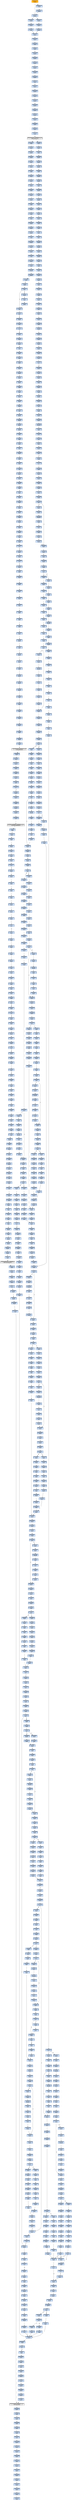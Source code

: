 strict digraph G {
	graph [bgcolor=transparent,
		name=G
	];
	node [color=lightsteelblue,
		fillcolor=lightsteelblue,
		shape=rectangle,
		style=filled
	];
	"0x00424c97"	[label="0x00424c97
pushl"];
	"0x00424c98"	[label="0x00424c98
pushl"];
	"0x00424c97" -> "0x00424c98"	[color="#000000"];
	"0x002f0231"	[label="0x002f0231
jl"];
	"0x002f0233"	[label="0x002f0233
movl"];
	"0x002f0231" -> "0x002f0233"	[color="#000000",
		label=F];
	"0x002f07e1"	[label="0x002f07e1
movl"];
	"0x002f07e4"	[label="0x002f07e4
je"];
	"0x002f07e1" -> "0x002f07e4"	[color="#000000"];
	"0x002f0478"	[label="0x002f0478
shll"];
	"0x002f047b"	[label="0x002f047b
incl"];
	"0x002f0478" -> "0x002f047b"	[color="#000000"];
	"0x002f127a"	[label="0x002f127a
popl"];
	"0x002f127b"	[label="0x002f127b
leave"];
	"0x002f127a" -> "0x002f127b"	[color="#000000"];
	"0x002f01a3"	[label="0x002f01a3
jne"];
	"0x002f022b"	[label="0x002f022b
cmpl"];
	"0x002f01a3" -> "0x002f022b"	[color="#000000",
		label=T];
	"0x002f01a9"	[label="0x002f01a9
jmp"];
	"0x002f01a3" -> "0x002f01a9"	[color="#000000",
		label=F];
	"0x002f07d9"	[label="0x002f07d9
incl"];
	"0x002f07da"	[label="0x002f07da
cmpl"];
	"0x002f07d9" -> "0x002f07da"	[color="#000000"];
	"0x002f0092"	[label="0x002f0092
movl"];
	"0x002f0095"	[label="0x002f0095
jne"];
	"0x002f0092" -> "0x002f0095"	[color="#000000"];
	"0x002f07b0"	[label="0x002f07b0
jne"];
	"0x002f07b2"	[label="0x002f07b2
incl"];
	"0x002f07b0" -> "0x002f07b2"	[color="#000000",
		label=F];
	"0x002f11a2"	[label="0x002f11a2
popl"];
	"0x002f11a3"	[label="0x002f11a3
popl"];
	"0x002f11a2" -> "0x002f11a3"	[color="#000000"];
	"0x00424cd1"	[label="0x00424cd1
addl"];
	"0x00424cd3"	[label="0x00424cd3
movl"];
	"0x00424cd1" -> "0x00424cd3"	[color="#000000"];
	"0x0040213d"	[label="0x0040213d
pushl"];
	"0x0040213e"	[label="0x0040213e
pushl"];
	"0x0040213d" -> "0x0040213e"	[color="#000000"];
	"0x00402142"	[label="0x00402142
pushl"];
	"0x0040213d" -> "0x00402142"	[color="#000000"];
	"0x00424cef"	[label="0x00424cef
movl"];
	"0x00424cf1"	[label="0x00424cf1
movl"];
	"0x00424cef" -> "0x00424cf1"	[color="#000000"];
	"0x00424d21"	[label="0x00424d21
popl"];
	"0x00424d22"	[label="0x00424d22
popl"];
	"0x00424d21" -> "0x00424d22"	[color="#000000"];
	"0x002f00d7"	[label="0x002f00d7
movl"];
	"0x002f00d9"	[label="0x002f00d9
movl"];
	"0x002f00d7" -> "0x002f00d9"	[color="#000000"];
	"0x002f02ac"	[label="0x002f02ac
cmpl"];
	"0x002f02af"	[label="0x002f02af
jae"];
	"0x002f02ac" -> "0x002f02af"	[color="#000000"];
	"0x002f0481"	[label="0x002f0481
movl"];
	"0x002f0483"	[label="0x002f0483
movl"];
	"0x002f0481" -> "0x002f0483"	[color="#000000"];
	"0x002f1194"	[label="0x002f1194
movl"];
	"0x002f1196"	[label="0x002f1196
movl"];
	"0x002f1194" -> "0x002f1196"	[color="#000000"];
	"0x002f040b"	[label="0x002f040b
jae"];
	"0x002f0424"	[label="0x002f0424
movl"];
	"0x002f040b" -> "0x002f0424"	[color="#000000",
		label=T];
	"0x002f040d"	[label="0x002f040d
movl"];
	"0x002f040b" -> "0x002f040d"	[color="#000000",
		label=F];
	"0x002f0352"	[label="0x002f0352
shll"];
	"0x002f0355"	[label="0x002f0355
movl"];
	"0x002f0352" -> "0x002f0355"	[color="#000000"];
	"0x002f0ac5"	[label="0x002f0ac5
nop"];
	"0x002f0ac6"	[label="0x002f0ac6
nop"];
	"0x002f0ac5" -> "0x002f0ac6"	[color="#000000"];
	"0x002f009c"	[label="0x002f009c
xorl"];
	"0x002f009e"	[label="0x002f009e
popl"];
	"0x002f009c" -> "0x002f009e"	[color="#000000"];
	"0x002f0509"	[label="0x002f0509
shrl"];
	"0x002f050c"	[label="0x002f050c
imull"];
	"0x002f0509" -> "0x002f050c"	[color="#000000"];
	"0x002f0025"	[label="0x002f0025
pushl"];
	"0x002f0026"	[label="0x002f0026
movl"];
	"0x002f0025" -> "0x002f0026"	[color="#000000"];
	"0x0040214c"	[label="0x0040214c
xorl"];
	"0x0040214e"	[label="0x0040214e
movl"];
	"0x0040214c" -> "0x0040214e"	[color="#000000"];
	"0x002f01b7"	[label="0x002f01b7
movl"];
	"0x002f01ba"	[label="0x002f01ba
movl"];
	"0x002f01b7" -> "0x002f01ba"	[color="#000000"];
	"0x00424bbc"	[label="0x00424bbc
jae"];
	"0x00424be1"	[label="0x00424be1
lodsb"];
	"0x00424bbc" -> "0x00424be1"	[color="#000000",
		label=T];
	"0x00424cf4"	[label="0x00424cf4
addl"];
	"0x00424cf1" -> "0x00424cf4"	[color="#000000"];
	"0x002f0063"	[label="0x002f0063
je"];
	"0x002f0065"	[label="0x002f0065
movl"];
	"0x002f0063" -> "0x002f0065"	[color="#000000",
		label=F];
	"0x002f002e"	[label="0x002f002e
movl"];
	"0x002f0031"	[label="0x002f0031
movl"];
	"0x002f002e" -> "0x002f0031"	[color="#000000"];
	"0x002f07eb"	[label="0x002f07eb
movl"];
	"0x002f07e4" -> "0x002f07eb"	[color="#000000",
		label=T];
	"0x002f03df"	[label="0x002f03df
shrl"];
	"0x002f03e2"	[label="0x002f03e2
subl"];
	"0x002f03df" -> "0x002f03e2"	[color="#000000"];
	"0x002f0468"	[label="0x002f0468
jae"];
	"0x002f0468" -> "0x002f0481"	[color="#000000",
		label=T];
	"0x002f046a"	[label="0x002f046a
movl"];
	"0x002f0468" -> "0x002f046a"	[color="#000000",
		label=F];
	"0x002f025b"	[label="0x002f025b
jmp"];
	"0x002f025b" -> "0x002f07eb"	[color="#000000"];
	"0x002f0aa3"	[label="0x002f0aa3
movl"];
	"0x002f0aa5"	[label="0x002f0aa5
cmpl"];
	"0x002f0aa3" -> "0x002f0aa5"	[color="#000000"];
	"0x002f099b"	[label="0x002f099b
movl"];
	"0x002f099d"	[label="0x002f099d
leal"];
	"0x002f099b" -> "0x002f099d"	[color="#000000"];
	"0x002f04af"	[label="0x002f04af
subl"];
	"0x002f04b1"	[label="0x002f04b1
movl"];
	"0x002f04af" -> "0x002f04b1"	[color="#000000"];
	"0x002f0791"	[label="0x002f0791
subl"];
	"0x002f0794"	[label="0x002f0794
movl"];
	"0x002f0791" -> "0x002f0794"	[color="#000000"];
	"0x002f119b"	[label="0x002f119b
addl"];
	"0x002f119e"	[label="0x002f119e
jmp"];
	"0x002f119b" -> "0x002f119e"	[color="#000000"];
	"0x002f0681"	[label="0x002f0681
movzbl"];
	"0x002f0684"	[label="0x002f0684
shll"];
	"0x002f0681" -> "0x002f0684"	[color="#000000"];
	"0x002f1198"	[label="0x002f1198
addl"];
	"0x002f1198" -> "0x002f119b"	[color="#000000"];
	"0x00424ba3"	[label="0x00424ba3
movb"];
	"0x00424ba5"	[label="0x00424ba5
call"];
	"0x00424ba3" -> "0x00424ba5"	[color="#000000"];
	"0x00424cbd"	[label="0x00424cbd
popl"];
	"0x00424cbe"	[label="0x00424cbe
movl"];
	"0x00424cbd" -> "0x00424cbe"	[color="#000000"];
	"0x002f0769"	[label="0x002f0769
movl"];
	"0x002f076c"	[label="0x002f076c
movl"];
	"0x002f0769" -> "0x002f076c"	[color="#000000"];
	"0x002f037a"	[label="0x002f037a
orl"];
	"0x002f037c"	[label="0x002f037c
incl"];
	"0x002f037a" -> "0x002f037c"	[color="#000000"];
	"0x002f0861"	[label="0x002f0861
pushl"];
	"0x002f0862"	[label="0x002f0862
pushl"];
	"0x002f0861" -> "0x002f0862"	[color="#000000"];
	"0x002f0586"	[label="0x002f0586
movl"];
	"0x002f0589"	[label="0x002f0589
leal"];
	"0x002f0586" -> "0x002f0589"	[color="#000000"];
	"0x002f04aa"	[label="0x002f04aa
movl"];
	"0x002f04ac"	[label="0x002f04ac
shrl"];
	"0x002f04aa" -> "0x002f04ac"	[color="#000000"];
	"0x002f0b2f"	[label="0x002f0b2f
addl"];
	"0x002f0b31"	[label="0x002f0b31
je"];
	"0x002f0b2f" -> "0x002f0b31"	[color="#000000"];
	"0x002f07bc"	[label="0x002f07bc
movl"];
	"0x002f07bf"	[label="0x002f07bf
addl"];
	"0x002f07bc" -> "0x002f07bf"	[color="#000000"];
	"0x002f009f"	[label="0x002f009f
popl"];
	"0x002f009e" -> "0x002f009f"	[color="#000000"];
	"0x002f0184"	[label="0x002f0184
imull"];
	"0x002f0187"	[label="0x002f0187
cmpl"];
	"0x002f0184" -> "0x002f0187"	[color="#000000"];
	"0x002f0687"	[label="0x002f0687
orl"];
	"0x002f0684" -> "0x002f0687"	[color="#000000"];
	"0x002f12e1"	[label="0x002f12e1
addl"];
	"0x002f12e4"	[label="0x002f12e4
leal"];
	"0x002f12e1" -> "0x002f12e4"	[color="#000000"];
	"0x002f0077"	[label="0x002f0077
pushl"];
	"0x002f0079"	[label="0x002f0079
movl"];
	"0x002f0077" -> "0x002f0079"	[color="#000000"];
	"0x00424d25"	[label="0x00424d25
popl"];
	"0x00424d26"	[label="0x00424d26
jmp"];
	"0x00424d25" -> "0x00424d26"	[color="#000000"];
	"0x002f04ac" -> "0x002f04af"	[color="#000000"];
	VIRTUALFREE_KERNEL32_DLL	[color=lightgrey,
		fillcolor=lightgrey,
		label="VIRTUALFREE_KERNEL32_DLL
VIRTUALFREE"];
	"0x002f0af3"	[label="0x002f0af3
movl"];
	VIRTUALFREE_KERNEL32_DLL -> "0x002f0af3"	[color="#000000"];
	"0x002f00ab"	[label="0x002f00ab
movl"];
	"0x002f00ae"	[label="0x002f00ae
movl"];
	"0x002f00ab" -> "0x002f00ae"	[color="#000000"];
	"0x002f0207"	[label="0x002f0207
movl"];
	"0x002f020c"	[label="0x002f020c
subl"];
	"0x002f0207" -> "0x002f020c"	[color="#000000"];
	"0x002f013c"	[label="0x002f013c
movzbl"];
	"0x002f0140"	[label="0x002f0140
movl"];
	"0x002f013c" -> "0x002f0140"	[color="#000000"];
	"0x002f0051"	[label="0x002f0051
movl"];
	"0x002f0054"	[label="0x002f0054
movl"];
	"0x002f0051" -> "0x002f0054"	[color="#000000"];
	"0x002f0045"	[label="0x002f0045
movl"];
	"0x002f0048"	[label="0x002f0048
addl"];
	"0x002f0045" -> "0x002f0048"	[color="#000000"];
	"0x002f061c"	[label="0x002f061c
movl"];
	"0x002f061e"	[label="0x002f061e
shrl"];
	"0x002f061c" -> "0x002f061e"	[color="#000000"];
	"0x002f075e"	[label="0x002f075e
shll"];
	"0x002f0761"	[label="0x002f0761
orl"];
	"0x002f075e" -> "0x002f0761"	[color="#000000"];
	"0x002f04bc"	[label="0x002f04bc
movl"];
	"0x002f04bf"	[label="0x002f04bf
movl"];
	"0x002f04bc" -> "0x002f04bf"	[color="#000000"];
	"0x002f0ac9"	[label="0x002f0ac9
nop"];
	"0x002f0aca"	[label="0x002f0aca
nop"];
	"0x002f0ac9" -> "0x002f0aca"	[color="#000000"];
	"0x002f04c2"	[label="0x002f04c2
movl"];
	"0x002f04bf" -> "0x002f04c2"	[color="#000000"];
	"0x002f0735"	[label="0x002f0735
leal"];
	"0x002f073b"	[label="0x002f073b
shll"];
	"0x002f0735" -> "0x002f073b"	[color="#000000"];
	"0x00424cf7"	[label="0x00424cf7
subl"];
	"0x00424cf9"	[label="0x00424cf9
movl"];
	"0x00424cf7" -> "0x00424cf9"	[color="#000000"];
	"0x002f03db"	[label="0x002f03db
subl"];
	"0x002f03dd"	[label="0x002f03dd
movl"];
	"0x002f03db" -> "0x002f03dd"	[color="#000000"];
	"0x00424cce"	[label="0x00424cce
movl"];
	"0x00424cce" -> "0x00424cd1"	[color="#000000"];
	"0x002f0316"	[label="0x002f0316
movl"];
	"0x002f0319"	[label="0x002f0319
movl"];
	"0x002f0316" -> "0x002f0319"	[color="#000000"];
	"0x002f0581"	[label="0x002f0581
addl"];
	"0x002f0583"	[label="0x002f0583
shll"];
	"0x002f0581" -> "0x002f0583"	[color="#000000"];
	"0x002f04cd"	[label="0x002f04cd
cmpl"];
	"0x002f04d1"	[label="0x002f04d1
setge"];
	"0x002f04cd" -> "0x002f04d1"	[color="#000000"];
	"0x002f02a9"	[label="0x002f02a9
imull"];
	"0x002f02a9" -> "0x002f02ac"	[color="#000000"];
	"0x002f1074"	[label="0x002f1074
xorl"];
	"0x002f1076"	[label="0x002f1076
cmpl"];
	"0x002f1074" -> "0x002f1076"	[color="#000000"];
	"0x002f021e"	[label="0x002f021e
movl"];
	"0x002f0220"	[label="0x002f0220
shrl"];
	"0x002f021e" -> "0x002f0220"	[color="#000000"];
	"0x002f029c"	[label="0x002f029c
incl"];
	"0x002f029f"	[label="0x002f029f
movl"];
	"0x002f029c" -> "0x002f029f"	[color="#000000"];
	"0x002f0997"	[label="0x002f0997
addl"];
	"0x002f0999"	[label="0x002f0999
repz"];
	"0x002f0997" -> "0x002f0999"	[color="#000000"];
	"0x002f00fa"	[label="0x002f00fa
movzbl"];
	"0x002f00fe"	[label="0x002f00fe
movl"];
	"0x002f00fa" -> "0x002f00fe"	[color="#000000"];
	"0x002f12c2"	[label="0x002f12c2
leave"];
	"0x002f12c3"	[label="0x002f12c3
ret"];
	"0x002f12c2" -> "0x002f12c3"	[color="#000000"];
	"0x002f04c5"	[label="0x002f04c5
movl"];
	"0x002f04c2" -> "0x002f04c5"	[color="#000000"];
	"0x002f06f7"	[label="0x002f06f7
subl"];
	"0x002f06f9"	[label="0x002f06f9
leal"];
	"0x002f06f7" -> "0x002f06f9"	[color="#000000"];
	"0x002f0621"	[label="0x002f0621
subl"];
	"0x002f061e" -> "0x002f0621"	[color="#000000"];
	"0x002f05f3"	[label="0x002f05f3
imull"];
	"0x002f05f6"	[label="0x002f05f6
cmpl"];
	"0x002f05f3" -> "0x002f05f6"	[color="#000000"];
	"0x002f1278"	[label="0x002f1278
popl"];
	"0x002f1279"	[label="0x002f1279
popl"];
	"0x002f1278" -> "0x002f1279"	[color="#000000"];
	"0x002f10a0"	[label="0x002f10a0
jne"];
	"0x002f10aa"	[label="0x002f10aa
addl"];
	"0x002f10a0" -> "0x002f10aa"	[color="#000000",
		label=T];
	"0x002f06e7"	[label="0x002f06e7
decl"];
	"0x002f06e8"	[label="0x002f06e8
orl"];
	"0x002f06e7" -> "0x002f06e8"	[color="#000000"];
	"0x002f00e1"	[label="0x002f00e1
cmpl"];
	"0x002f00e4"	[label="0x002f00e4
jae"];
	"0x002f00e1" -> "0x002f00e4"	[color="#000000"];
	"0x002f077a"	[label="0x002f077a
jae"];
	"0x002f077a" -> "0x002f0791"	[color="#000000",
		label=T];
	"0x002f077c"	[label="0x002f077c
movl"];
	"0x002f077a" -> "0x002f077c"	[color="#000000",
		label=F];
	"0x002f03b1"	[label="0x002f03b1
xorl"];
	"0x002f03b3"	[label="0x002f03b3
cmpl"];
	"0x002f03b1" -> "0x002f03b3"	[color="#000000"];
	"0x002f07d0"	[label="0x002f07d0
movb"];
	"0x002f07d2"	[label="0x002f07d2
decl"];
	"0x002f07d0" -> "0x002f07d2"	[color="#000000"];
	"0x002f07f7"	[label="0x002f07f7
jmp"];
	"0x002f07f7" -> "0x002f009c"	[color="#000000"];
	"0x002f03eb"	[label="0x002f03eb
subl"];
	"0x002f03ee"	[label="0x002f03ee
subl"];
	"0x002f03eb" -> "0x002f03ee"	[color="#000000"];
	"0x002f05e5"	[label="0x002f05e5
movl"];
	"0x002f05e8"	[label="0x002f05e8
movl"];
	"0x002f05e5" -> "0x002f05e8"	[color="#000000"];
	"0x002f0ac7"	[label="0x002f0ac7
nop"];
	"0x002f0ac6" -> "0x002f0ac7"	[color="#000000"];
	"0x002f0989"	[label="0x002f0989
testl"];
	"0x002f098b"	[label="0x002f098b
je"];
	"0x002f0989" -> "0x002f098b"	[color="#000000"];
	"0x002f0783"	[label="0x002f0783
subl"];
	"0x002f0785"	[label="0x002f0785
shrl"];
	"0x002f0783" -> "0x002f0785"	[color="#000000"];
	"0x002f059e"	[label="0x002f059e
subl"];
	"0x002f05a0"	[label="0x002f05a0
movl"];
	"0x002f059e" -> "0x002f05a0"	[color="#000000"];
	"0x002f05eb"	[label="0x002f05eb
movl"];
	"0x002f05ee"	[label="0x002f05ee
movl"];
	"0x002f05eb" -> "0x002f05ee"	[color="#000000"];
	"0x002f0512"	[label="0x002f0512
jae"];
	"0x002f0514"	[label="0x002f0514
movl"];
	"0x002f0512" -> "0x002f0514"	[color="#000000",
		label=F];
	"0x002f0539"	[label="0x002f0539
subl"];
	"0x002f0512" -> "0x002f0539"	[color="#000000",
		label=T];
	"0x00424cec"	[label="0x00424cec
movl"];
	"0x00424cee"	[label="0x00424cee
pushl"];
	"0x00424cec" -> "0x00424cee"	[color="#000000"];
	"0x002f0276"	[label="0x002f0276
subl"];
	"0x002f0278"	[label="0x002f0278
movl"];
	"0x002f0276" -> "0x002f0278"	[color="#000000"];
	"0x00424be2"	[label="0x00424be2
shrl"];
	"0x00424be1" -> "0x00424be2"	[color="#000000"];
	"0x002f02f7"	[label="0x002f02f7
subl"];
	"0x002f02f9"	[label="0x002f02f9
movl"];
	"0x002f02f7" -> "0x002f02f9"	[color="#000000"];
	"0x002f004d"	[label="0x002f004d
movb"];
	"0x002f0048" -> "0x002f004d"	[color="#000000"];
	"0x002f0198"	[label="0x002f0198
addl"];
	"0x002f019a"	[label="0x002f019a
movl"];
	"0x002f0198" -> "0x002f019a"	[color="#000000"];
	"0x002f0172"	[label="0x002f0172
orl"];
	"0x002f0174"	[label="0x002f0174
shll"];
	"0x002f0172" -> "0x002f0174"	[color="#000000"];
	"0x002f06a9"	[label="0x002f06a9
subl"];
	"0x002f06ab"	[label="0x002f06ab
shrl"];
	"0x002f06a9" -> "0x002f06ab"	[color="#000000"];
	"0x002f0af8"	[label="0x002f0af8
popl"];
	"0x002f0af9"	[label="0x002f0af9
popl"];
	"0x002f0af8" -> "0x002f0af9"	[color="#000000"];
	"0x002f06ae"	[label="0x002f06ae
addl"];
	"0x002f06b0"	[label="0x002f06b0
movl"];
	"0x002f06ae" -> "0x002f06b0"	[color="#000000"];
	"0x00424c3b"	[label="0x00424c3b
popa"];
	"0x00424c3c"	[label="0x00424c3c
ret"];
	"0x00424c3b" -> "0x00424c3c"	[color="#000000"];
	"0x00424c8c"	[label="0x00424c8c
popl"];
	"0x00424c93"	[label="0x00424c93
addl"];
	"0x00424c8c" -> "0x00424c93"	[color="#000000"];
	"0x002f0240"	[label="0x002f0240
movb"];
	"0x002f0243"	[label="0x002f0243
movb"];
	"0x002f0240" -> "0x002f0243"	[color="#000000"];
	"0x002f10a6"	[label="0x002f10a6
leave"];
	"0x002f10a7"	[label="0x002f10a7
ret"];
	"0x002f10a6" -> "0x002f10a7"	[color="#000000"];
	"0x002f0426"	[label="0x002f0426
movl"];
	"0x002f0424" -> "0x002f0426"	[color="#000000"];
	"0x00424ce5"	[label="0x00424ce5
call"];
	"0x00424b94"	[label="0x00424b94
pusha"];
	"0x00424ce5" -> "0x00424b94"	[color="#000000"];
	"0x002f0143"	[label="0x002f0143
shll"];
	"0x002f0140" -> "0x002f0143"	[color="#000000"];
	"0x002f0485"	[label="0x002f0485
shrl"];
	"0x002f0488"	[label="0x002f0488
imull"];
	"0x002f0485" -> "0x002f0488"	[color="#000000"];
	"0x002f06b3"	[label="0x002f06b3
addl"];
	"0x002f06b0" -> "0x002f06b3"	[color="#000000"];
	"0x002f0a21"	[label="0x002f0a21
testl"];
	"0x002f10a7" -> "0x002f0a21"	[color="#000000"];
	"0x002f0255"	[label="0x002f0255
jnl"];
	"0x002f0257"	[label="0x002f0257
subl"];
	"0x002f0255" -> "0x002f0257"	[color="#000000",
		label=F];
	"0x002f0260"	[label="0x002f0260
subl"];
	"0x002f0255" -> "0x002f0260"	[color="#000000",
		label=T];
	"0x002f04f1"	[label="0x002f04f1
movl"];
	"0x002f04f4"	[label="0x002f04f4
movzbl"];
	"0x002f04f1" -> "0x002f04f4"	[color="#000000"];
	"0x00424d23"	[label="0x00424d23
popl"];
	"0x00424d24"	[label="0x00424d24
popl"];
	"0x00424d23" -> "0x00424d24"	[color="#000000"];
	"0x002f0863"	[label="0x002f0863
leal"];
	"0x002f0862" -> "0x002f0863"	[color="#000000"];
	"0x002f0177"	[label="0x002f0177
incl"];
	"0x002f0174" -> "0x002f0177"	[color="#000000"];
	"0x002f06b5"	[label="0x002f06b5
jmp"];
	"0x002f06cd"	[label="0x002f06cd
decl"];
	"0x002f06b5" -> "0x002f06cd"	[color="#000000"];
	"0x002f097b"	[label="0x002f097b
lodsl"];
	"0x002f097c"	[label="0x002f097c
stosl"];
	"0x002f097b" -> "0x002f097c"	[color="#000000"];
	"0x002f12c7"	[label="0x002f12c7
movl"];
	"0x002f12c9"	[label="0x002f12c9
addl"];
	"0x002f12c7" -> "0x002f12c9"	[color="#000000"];
	"0x002f0435"	[label="0x002f0435
movl"];
	"0x002f043a"	[label="0x002f043a
subl"];
	"0x002f0435" -> "0x002f043a"	[color="#000000"];
	"0x00424d1e"	[label="0x00424d1e
movl"];
	"0x00424d20"	[label="0x00424d20
popl"];
	"0x00424d1e" -> "0x00424d20"	[color="#000000"];
	"0x002f0702"	[label="0x002f0702
subl"];
	"0x002f0705"	[label="0x002f0705
cmpl"];
	"0x002f0702" -> "0x002f0705"	[color="#000000"];
	"0x002f0433"	[label="0x002f0433
movl"];
	"0x002f0433" -> "0x002f0435"	[color="#000000"];
	"0x00402138"	[color=lightgrey,
		fillcolor=orange,
		label="0x00402138
pushl"];
	"0x00402138" -> "0x0040213d"	[color="#000000"];
	"0x00402139"	[label="0x00402139
movl"];
	"0x00402138" -> "0x00402139"	[color="#000000"];
	"0x002f0215"	[label="0x002f0215
addl"];
	"0x002f0217"	[label="0x002f0217
jmp"];
	"0x002f0215" -> "0x002f0217"	[color="#000000"];
	"0x002f055c"	[label="0x002f055c
shll"];
	"0x002f055f"	[label="0x002f055f
incl"];
	"0x002f055c" -> "0x002f055f"	[color="#000000"];
	"0x00424c1b"	[label="0x00424c1b
movb"];
	"0x00424c1d"	[label="0x00424c1d
incl"];
	"0x00424c1b" -> "0x00424c1d"	[color="#000000"];
	"0x002f0314"	[label="0x002f0314
jae"];
	"0x002f0314" -> "0x002f0316"	[color="#000000",
		label=F];
	"0x002f032d"	[label="0x002f032d
movl"];
	"0x002f0314" -> "0x002f032d"	[color="#000000",
		label=T];
	"0x00424cf4" -> "0x00424cf7"	[color="#000000"];
	"0x002f05da"	[label="0x002f05da
shll"];
	"0x002f05dd"	[label="0x002f05dd
orl"];
	"0x002f05da" -> "0x002f05dd"	[color="#000000"];
	"0x002f0345"	[label="0x002f0345
subl"];
	"0x002f0347"	[label="0x002f0347
shrl"];
	"0x002f0345" -> "0x002f0347"	[color="#000000"];
	"0x002f0b03"	[label="0x002f0b03
pushl"];
	"0x002f0b04"	[label="0x002f0b04
pushl"];
	"0x002f0b03" -> "0x002f0b04"	[color="#000000"];
	"0x00424cfc"	[label="0x00424cfc
movl"];
	"0x00424cf9" -> "0x00424cfc"	[color="#000000"];
	"0x002f05e2"	[label="0x002f05e2
incl"];
	"0x002f05e2" -> "0x002f05e5"	[color="#000000"];
	"0x002f0b26"	[label="0x002f0b26
movl"];
	"0x002f0b29"	[label="0x002f0b29
addl"];
	"0x002f0b26" -> "0x002f0b29"	[color="#000000"];
	"0x002f0866"	[label="0x002f0866
pushl"];
	"0x002f0867"	[label="0x002f0867
call"];
	"0x002f0866" -> "0x002f0867"	[color="#000000"];
	"0x002f073e"	[label="0x002f073e
movl"];
	"0x002f0745"	[label="0x002f0745
xorl"];
	"0x002f073e" -> "0x002f0745"	[color="#000000"];
	"0x002f06d8"	[label="0x002f06d8
movl"];
	"0x002f06da"	[label="0x002f06da
jl"];
	"0x002f06d8" -> "0x002f06da"	[color="#000000"];
	"0x002f12c0"	[label="0x002f12c0
popl"];
	"0x002f12c1"	[label="0x002f12c1
popl"];
	"0x002f12c0" -> "0x002f12c1"	[color="#000000"];
	"0x002f01f0"	[label="0x002f01f0
incl"];
	"0x002f01f3"	[label="0x002f01f3
movl"];
	"0x002f01f0" -> "0x002f01f3"	[color="#000000"];
	"0x00424c9c"	[label="0x00424c9c
leal"];
	"0x00424ca2"	[label="0x00424ca2
movl"];
	"0x00424c9c" -> "0x00424ca2"	[color="#000000"];
	"0x002f0101"	[label="0x002f0101
andl"];
	"0x002f00fe" -> "0x002f0101"	[color="#000000"];
	"0x002f00b6"	[label="0x002f00b6
leal"];
	"0x002f00b9"	[label="0x002f00b9
cmpl"];
	"0x002f00b6" -> "0x002f00b9"	[color="#000000"];
	"0x002f01f6"	[label="0x002f01f6
movl"];
	"0x002f01f3" -> "0x002f01f6"	[color="#000000"];
	"0x002f07b3"	[label="0x002f07b3
movl"];
	"0x002f07b2" -> "0x002f07b3"	[color="#000000"];
	"0x002f0766"	[label="0x002f0766
incl"];
	"0x002f0766" -> "0x002f0769"	[color="#000000"];
	"0x002f00ec"	[label="0x002f00ec
movl"];
	"0x002f00f1"	[label="0x002f00f1
subl"];
	"0x002f00ec" -> "0x002f00f1"	[color="#000000"];
	"0x002f0612"	[label="0x002f0612
jmp"];
	"0x002f0630"	[label="0x002f0630
decl"];
	"0x002f0612" -> "0x002f0630"	[color="#000000"];
	"0x002f07c5"	[label="0x002f07c5
ja"];
	"0x002f07c7"	[label="0x002f07c7
movl"];
	"0x002f07c5" -> "0x002f07c7"	[color="#000000",
		label=F];
	"0x002f000e"	[label="0x002f000e
movl"];
	"0x002f0010"	[label="0x002f0010
subl"];
	"0x002f000e" -> "0x002f0010"	[color="#000000"];
	"0x002f0193"	[label="0x002f0193
subl"];
	"0x002f0195"	[label="0x002f0195
shrl"];
	"0x002f0193" -> "0x002f0195"	[color="#000000"];
	"0x002f02c9"	[label="0x002f02c9
movl"];
	"0x002f02cc"	[label="0x002f02cc
movl"];
	"0x002f02c9" -> "0x002f02cc"	[color="#000000"];
	"0x002f053c"	[label="0x002f053c
subl"];
	"0x002f053e"	[label="0x002f053e
movl"];
	"0x002f053c" -> "0x002f053e"	[color="#000000"];
	"0x002f066d"	[label="0x002f066d
movl"];
	"0x002f0674"	[label="0x002f0674
cmpl"];
	"0x002f066d" -> "0x002f0674"	[color="#000000"];
	"0x002f007c"	[label="0x002f007c
orl"];
	"0x002f0079" -> "0x002f007c"	[color="#000000"];
	"0x002f0ae5"	[label="0x002f0ae5
pushl"];
	"0x002f0ae7"	[label="0x002f0ae7
pushl"];
	"0x002f0ae5" -> "0x002f0ae7"	[color="#000000"];
	"0x002f063f"	[label="0x002f063f
subl"];
	"0x002f0641"	[label="0x002f0641
addl"];
	"0x002f063f" -> "0x002f0641"	[color="#000000"];
	"0x002f078a"	[label="0x002f078a
movl"];
	"0x002f078d"	[label="0x002f078d
addl"];
	"0x002f078a" -> "0x002f078d"	[color="#000000"];
	"0x002f12ce"	[label="0x002f12ce
pushl"];
	"0x002f12cf"	[label="0x002f12cf
call"];
	"0x002f12ce" -> "0x002f12cf"	[color="#000000"];
	"0x002f086c"	[label="0x002f086c
pushl"];
	"0x002f0871"	[label="0x002f0871
pushl"];
	"0x002f086c" -> "0x002f0871"	[color="#000000"];
	"0x002f0248"	[label="0x002f0248
andl"];
	"0x002f024c"	[label="0x002f024c
jmp"];
	"0x002f0248" -> "0x002f024c"	[color="#000000"];
	"0x002f020e"	[label="0x002f020e
shrl"];
	"0x002f0211"	[label="0x002f0211
addl"];
	"0x002f020e" -> "0x002f0211"	[color="#000000"];
	"0x002f0251"	[label="0x002f0251
cmpl"];
	"0x002f0251" -> "0x002f0255"	[color="#000000"];
	"0x002f07de"	[label="0x002f07de
movb"];
	"0x002f07de" -> "0x002f07e1"	[color="#000000"];
	"0x002f0097"	[label="0x002f0097
cmpl"];
	"0x002f009a"	[label="0x002f009a
ja"];
	"0x002f0097" -> "0x002f009a"	[color="#000000"];
	"0x002f00f6"	[label="0x002f00f6
addl"];
	"0x002f00f8"	[label="0x002f00f8
movl"];
	"0x002f00f6" -> "0x002f00f8"	[color="#000000"];
	"0x002f0966"	[label="0x002f0966
cld"];
	"0x002f0967"	[label="0x002f0967
movl"];
	"0x002f0966" -> "0x002f0967"	[color="#000000"];
	"0x002f0149"	[label="0x002f0149
movl"];
	"0x002f014c"	[label="0x002f014c
andl"];
	"0x002f0149" -> "0x002f014c"	[color="#000000"];
	"0x00424c99"	[label="0x00424c99
pushl"];
	"0x00424c9a"	[label="0x00424c9a
pushl"];
	"0x00424c99" -> "0x00424c9a"	[color="#000000"];
	"0x00424c33"	[label="0x00424c33
subl"];
	"0x00424c37"	[label="0x00424c37
movl"];
	"0x00424c33" -> "0x00424c37"	[color="#000000"];
	"0x002f0573"	[label="0x002f0573
jae"];
	"0x002f059b"	[label="0x002f059b
subl"];
	"0x002f0573" -> "0x002f059b"	[color="#000000",
		label=T];
	"0x002f0575"	[label="0x002f0575
movl"];
	"0x002f0573" -> "0x002f0575"	[color="#000000",
		label=F];
	"0x002f007f"	[label="0x002f007f
popl"];
	"0x002f007c" -> "0x002f007f"	[color="#000000"];
	"0x002f094c"	[label="0x002f094c
call"];
	"0x002f0951"	[label="0x002f0951
popl"];
	"0x002f094c" -> "0x002f0951"	[color="#000000"];
	"0x002f02a2"	[label="0x002f02a2
movl"];
	"0x002f029f" -> "0x002f02a2"	[color="#000000"];
	"0x002f0246"	[label="0x002f0246
jnl"];
	"0x002f0243" -> "0x002f0246"	[color="#000000"];
	"0x002f010a"	[label="0x002f010a
xorl"];
	"0x002f010c"	[label="0x002f010c
shrl"];
	"0x002f010a" -> "0x002f010c"	[color="#000000"];
	"0x002f032f"	[label="0x002f032f
movl"];
	"0x002f0331"	[label="0x002f0331
shrl"];
	"0x002f032f" -> "0x002f0331"	[color="#000000"];
	"0x002f0152"	[label="0x002f0152
leal"];
	"0x002f0155"	[label="0x002f0155
leal"];
	"0x002f0152" -> "0x002f0155"	[color="#000000"];
	"0x002f118e"	[label="0x002f118e
je"];
	"0x002f118e" -> "0x002f1194"	[color="#000000",
		label=F];
	"0x002f0107"	[label="0x002f0107
subb"];
	"0x002f0107" -> "0x002f010a"	[color="#000000"];
	"0x002f0562"	[label="0x002f0562
movl"];
	"0x002f055f" -> "0x002f0562"	[color="#000000"];
	"0x002f0340"	[label="0x002f0340
movl"];
	"0x002f0340" -> "0x002f0345"	[color="#000000"];
	"0x002f0041"	[label="0x002f0041
shll"];
	"0x002f0043"	[label="0x002f0043
decl"];
	"0x002f0041" -> "0x002f0043"	[color="#000000"];
	"0x002f03ff"	[label="0x002f03ff
leal"];
	"0x002f0406"	[label="0x002f0406
cmpl"];
	"0x002f03ff" -> "0x002f0406"	[color="#000000"];
	"0x002f061a"	[label="0x002f061a
subl"];
	"0x002f061a" -> "0x002f061c"	[color="#000000"];
	"0x00424cff"	[label="0x00424cff
movl"];
	"0x00424d02"	[label="0x00424d02
call"];
	"0x00424cff" -> "0x00424d02"	[color="#000000"];
	"0x002f0ac0"	[label="0x002f0ac0
movl"];
	"0x002f0ac2"	[label="0x002f0ac2
nop"];
	"0x002f0ac0" -> "0x002f0ac2"	[color="#000000"];
	"0x002f0568"	[label="0x002f0568
movl"];
	"0x002f056a"	[label="0x002f056a
shrl"];
	"0x002f0568" -> "0x002f056a"	[color="#000000"];
	"0x002f0583" -> "0x002f0586"	[color="#000000"];
	"0x002f03f2"	[label="0x002f03f2
shrl"];
	"0x002f03f5"	[label="0x002f03f5
subl"];
	"0x002f03f2" -> "0x002f03f5"	[color="#000000"];
	"0x002f079e"	[label="0x002f079e
subl"];
	"0x002f07a0"	[label="0x002f07a0
orl"];
	"0x002f079e" -> "0x002f07a0"	[color="#000000"];
	"0x002f0483" -> "0x002f0485"	[color="#000000"];
	"0x002f00f3"	[label="0x002f00f3
shrl"];
	"0x002f00f3" -> "0x002f00f6"	[color="#000000"];
	"0x002f06eb"	[label="0x002f06eb
cmpl"];
	"0x002f06e8" -> "0x002f06eb"	[color="#000000"];
	"0x00424c1e"	[label="0x00424c1e
adcb"];
	"0x00424c20"	[label="0x00424c20
ret"];
	"0x00424c1e" -> "0x00424c20"	[color="#000000"];
	"0x002f047e"	[label="0x002f047e
movl"];
	"0x002f047e" -> "0x002f0481"	[color="#000000"];
	"0x002f0590"	[label="0x002f0590
pushl"];
	"0x002f0589" -> "0x002f0590"	[color="#000000"];
	"0x002f0361"	[label="0x002f0361
cmpl"];
	"0x002f0367"	[label="0x002f0367
jae"];
	"0x002f0361" -> "0x002f0367"	[color="#000000"];
	"0x002f00b1"	[label="0x002f00b1
shll"];
	"0x002f00b4"	[label="0x002f00b4
addl"];
	"0x002f00b1" -> "0x002f00b4"	[color="#000000"];
	"0x002f0633"	[label="0x002f0633
jne"];
	"0x002f0635"	[label="0x002f0635
movl"];
	"0x002f0633" -> "0x002f0635"	[color="#000000",
		label=F];
	"0x002f0083"	[label="0x002f0083
movl"];
	"0x002f0086"	[label="0x002f0086
movzbl"];
	"0x002f0083" -> "0x002f0086"	[color="#000000"];
	"0x002f04b6"	[label="0x002f04b6
movl"];
	"0x002f04b9"	[label="0x002f04b9
movl"];
	"0x002f04b6" -> "0x002f04b9"	[color="#000000"];
	"0x002f06ee"	[label="0x002f06ee
movl"];
	"0x002f06eb" -> "0x002f06ee"	[color="#000000"];
	"0x002f060f"	[label="0x002f060f
movl"];
	"0x002f060f" -> "0x002f0612"	[color="#000000"];
	"0x002f0952"	[label="0x002f0952
subl"];
	"0x002f0958"	[label="0x002f0958
leal"];
	"0x002f0952" -> "0x002f0958"	[color="#000000"];
	"0x002f0239"	[label="0x002f0239
incl"];
	"0x002f023c"	[label="0x002f023c
cmpl"];
	"0x002f0239" -> "0x002f023c"	[color="#000000"];
	"0x00424c17"	[label="0x00424c17
addb"];
	"0x00424ba5" -> "0x00424c17"	[color="#000000"];
	"0x00424ca6"	[label="0x00424ca6
movl"];
	"0x00424ca8"	[label="0x00424ca8
pushl"];
	"0x00424ca6" -> "0x00424ca8"	[color="#000000"];
	"0x00424cc7"	[label="0x00424cc7
addl"];
	"0x00424cc9"	[label="0x00424cc9
movl"];
	"0x00424cc7" -> "0x00424cc9"	[color="#000000"];
	"0x002f03ca"	[label="0x002f03ca
movb"];
	"0x002f03cd"	[label="0x002f03cd
movb"];
	"0x002f03ca" -> "0x002f03cd"	[color="#000000"];
	"0x002f0545"	[label="0x002f0545
movl"];
	"0x002f0547"	[label="0x002f0547
cmpl"];
	"0x002f0545" -> "0x002f0547"	[color="#000000"];
	"0x002f0516"	[label="0x002f0516
movl"];
	"0x002f0514" -> "0x002f0516"	[color="#000000"];
	"0x002f0057"	[label="0x002f0057
movl"];
	"0x002f005a"	[label="0x002f005a
movl"];
	"0x002f0057" -> "0x002f005a"	[color="#000000"];
	"0x002f0116"	[label="0x002f0116
incl"];
	"0x002f0117"	[label="0x002f0117
addl"];
	"0x002f0116" -> "0x002f0117"	[color="#000000"];
	"0x002f034a"	[label="0x002f034a
addl"];
	"0x002f0347" -> "0x002f034a"	[color="#000000"];
	"0x00424d0c"	[label="0x00424d0c
movl"];
	"0x00424d0f"	[label="0x00424d0f
popl"];
	"0x00424d0c" -> "0x00424d0f"	[color="#000000"];
	"0x002f03fa"	[label="0x002f03fa
movl"];
	"0x002f03fc"	[label="0x002f03fc
movl"];
	"0x002f03fa" -> "0x002f03fc"	[color="#000000"];
	"0x002f0951" -> "0x002f0952"	[color="#000000"];
	"0x002f00a0"	[label="0x002f00a0
popl"];
	"0x002f009f" -> "0x002f00a0"	[color="#000000"];
	"0x002f0223"	[label="0x002f0223
subl"];
	"0x002f0225"	[label="0x002f0225
movl"];
	"0x002f0223" -> "0x002f0225"	[color="#000000"];
	"0x002f0b36"	[label="0x002f0b36
addl"];
	"0x002f0b38"	[label="0x002f0b38
pushl"];
	"0x002f0b36" -> "0x002f0b38"	[color="#000000"];
	"0x002f01d5"	[label="0x002f01d5
leal"];
	"0x002f01d8"	[label="0x002f01d8
cmpl"];
	"0x002f01d5" -> "0x002f01d8"	[color="#000000"];
	"0x00424caa"	[label="0x00424caa
pushl"];
	"0x00424caf"	[label="0x00424caf
pushl"];
	"0x00424caa" -> "0x00424caf"	[color="#000000"];
	"0x002f0393"	[label="0x002f0393
movl"];
	"0x002f0398"	[label="0x002f0398
subl"];
	"0x002f0393" -> "0x002f0398"	[color="#000000"];
	"0x002f0876"	[label="0x002f0876
call"];
	"0x002f0876" -> VIRTUALFREE_KERNEL32_DLL	[color="#000000"];
	"0x002f06f3"	[label="0x002f06f3
shll"];
	"0x002f06f5"	[label="0x002f06f5
movl"];
	"0x002f06f3" -> "0x002f06f5"	[color="#000000"];
	"0x002f0b05"	[label="0x002f0b05
pushl"];
	"0x002f0b04" -> "0x002f0b05"	[color="#000000"];
	"0x002f0044"	[label="0x002f0044
decl"];
	"0x002f0044" -> "0x002f0045"	[color="#000000"];
	"0x002f085a"	[label="0x002f085a
pushl"];
	"0x002f085b"	[label="0x002f085b
pushl"];
	"0x002f085a" -> "0x002f085b"	[color="#000000"];
	"0x002f06d0"	[label="0x002f06d0
jne"];
	"0x002f06d2"	[label="0x002f06d2
subl"];
	"0x002f06d0" -> "0x002f06d2"	[color="#000000",
		label=F];
	"0x002f0b33"	[label="0x002f0b33
pushl"];
	"0x002f0b31" -> "0x002f0b33"	[color="#000000",
		label=F];
	"0x002f0949"	[label="0x002f0949
pushl"];
	"0x002f094a"	[label="0x002f094a
pushl"];
	"0x002f0949" -> "0x002f094a"	[color="#000000"];
	"0x002f02a4"	[label="0x002f02a4
movl"];
	"0x002f02a6"	[label="0x002f02a6
shrl"];
	"0x002f02a4" -> "0x002f02a6"	[color="#000000"];
	"0x00424ba2"	[label="0x00424ba2
movsb"];
	"0x00424ba2" -> "0x00424ba3"	[color="#000000"];
	"0x002f01f8"	[label="0x002f01f8
movl"];
	"0x002f01f6" -> "0x002f01f8"	[color="#000000"];
	"0x002f01b0"	[label="0x002f01b0
movl"];
	"0x002f01b2"	[label="0x002f01b2
shrl"];
	"0x002f01b0" -> "0x002f01b2"	[color="#000000"];
	"0x002f0419"	[label="0x002f0419
orl"];
	"0x002f041b"	[label="0x002f041b
shll"];
	"0x002f0419" -> "0x002f041b"	[color="#000000"];
	"0x002f02b8"	[label="0x002f02b8
subl"];
	"0x002f02ba"	[label="0x002f02ba
shrl"];
	"0x002f02b8" -> "0x002f02ba"	[color="#000000"];
	"0x002f0689"	[label="0x002f0689
shll"];
	"0x002f0687" -> "0x002f0689"	[color="#000000"];
	"0x002f04a3"	[label="0x002f04a3
jmp"];
	"0x002f04a3" -> "0x002f04bc"	[color="#000000"];
	"0x002f03b7"	[label="0x002f03b7
setge"];
	"0x002f03b3" -> "0x002f03b7"	[color="#000000"];
	"0x002f07ce"	[label="0x002f07ce
addl"];
	"0x002f07ce" -> "0x002f07d0"	[color="#000000"];
	"0x002f046d"	[label="0x002f046d
movl"];
	"0x002f046a" -> "0x002f046d"	[color="#000000"];
	"0x002f0ac8"	[label="0x002f0ac8
nop"];
	"0x002f0ac8" -> "0x002f0ac9"	[color="#000000"];
	"0x002f031f"	[label="0x002f031f
shll"];
	"0x002f0322"	[label="0x002f0322
orl"];
	"0x002f031f" -> "0x002f0322"	[color="#000000"];
	"0x002f06a4"	[label="0x002f06a4
movl"];
	"0x002f06a4" -> "0x002f06a9"	[color="#000000"];
	"0x002f0978"	[label="0x002f0978
stosl"];
	"0x002f0979"	[label="0x002f0979
lodsl"];
	"0x002f0978" -> "0x002f0979"	[color="#000000"];
	"0x002f0520"	[label="0x002f0520
addl"];
	"0x002f0522"	[label="0x002f0522
shll"];
	"0x002f0520" -> "0x002f0522"	[color="#000000"];
	"0x002f0aed"	[label="0x002f0aed
call"];
	"0x002f0aed" -> VIRTUALFREE_KERNEL32_DLL	[color="#000000"];
	"0x002f0446"	[label="0x002f0446
jmp"];
	"0x002f0446" -> "0x002f04c2"	[color="#000000"];
	"0x002f0b00"	[label="0x002f0b00
addl"];
	"0x002f0b00" -> "0x002f0b03"	[color="#000000"];
	"0x002f0371"	[label="0x002f0371
movl"];
	"0x002f0374"	[label="0x002f0374
movzbl"];
	"0x002f0371" -> "0x002f0374"	[color="#000000"];
	"0x002f0525"	[label="0x002f0525
movl"];
	"0x002f0522" -> "0x002f0525"	[color="#000000"];
	"0x002f02fe"	[label="0x002f02fe
subl"];
	"0x002f0300"	[label="0x002f0300
movl"];
	"0x002f02fe" -> "0x002f0300"	[color="#000000"];
	"0x002f0497"	[label="0x002f0497
subl"];
	"0x002f0499"	[label="0x002f0499
shrl"];
	"0x002f0497" -> "0x002f0499"	[color="#000000"];
	"0x002f09a3"	[label="0x002f09a3
addl"];
	"0x002f099d" -> "0x002f09a3"	[color="#000000"];
	"0x002f06f1"	[label="0x002f06f1
jnl"];
	"0x002f06ee" -> "0x002f06f1"	[color="#000000"];
	"0x002f048b"	[label="0x002f048b
cmpl"];
	"0x002f048e"	[label="0x002f048e
jae"];
	"0x002f048b" -> "0x002f048e"	[color="#000000"];
	"0x002f077e"	[label="0x002f077e
movl"];
	"0x002f077e" -> "0x002f0783"	[color="#000000"];
	"0x002f0ae0"	[label="0x002f0ae0
pushl"];
	"0x002f0ae0" -> "0x002f0ae5"	[color="#000000"];
	"0x002f01dd"	[label="0x002f01dd
jae"];
	"0x002f01d8" -> "0x002f01dd"	[color="#000000"];
	"0x002f0091"	[label="0x002f0091
decl"];
	"0x002f0091" -> "0x002f0092"	[color="#000000"];
	"0x002f07cc"	[label="0x002f07cc
subl"];
	"0x002f07cc" -> "0x002f07ce"	[color="#000000"];
	"0x002f01e5"	[label="0x002f01e5
movzbl"];
	"0x002f01e8"	[label="0x002f01e8
shll"];
	"0x002f01e5" -> "0x002f01e8"	[color="#000000"];
	"0x002f03c1"	[label="0x002f03c1
movl"];
	"0x002f03c4"	[label="0x002f03c4
subl"];
	"0x002f03c1" -> "0x002f03c4"	[color="#000000"];
	"0x002f005d"	[label="0x002f005d
movl"];
	"0x002f0060"	[label="0x002f0060
movl"];
	"0x002f005d" -> "0x002f0060"	[color="#000000"];
	"0x002f039f"	[label="0x002f039f
cmpl"];
	"0x002f03a3"	[label="0x002f03a3
movl"];
	"0x002f039f" -> "0x002f03a3"	[color="#000000"];
	"0x002f0327"	[label="0x002f0327
incl"];
	"0x002f032a"	[label="0x002f032a
movl"];
	"0x002f0327" -> "0x002f032a"	[color="#000000"];
	"0x002f04ee"	[label="0x002f04ee
movl"];
	"0x002f04ee" -> "0x002f04f1"	[color="#000000"];
	"0x002f05d7"	[label="0x002f05d7
movzbl"];
	"0x002f05d7" -> "0x002f05da"	[color="#000000"];
	"0x002f11a4"	[label="0x002f11a4
popl"];
	"0x002f11a5"	[label="0x002f11a5
leave"];
	"0x002f11a4" -> "0x002f11a5"	[color="#000000"];
	"0x002f070c"	[label="0x002f070c
movl"];
	"0x002f070f"	[label="0x002f070f
movl"];
	"0x002f070c" -> "0x002f070f"	[color="#000000"];
	"0x002f0067"	[label="0x002f0067
movl"];
	"0x002f006c"	[label="0x002f006c
movl"];
	"0x002f0067" -> "0x002f006c"	[color="#000000"];
	"0x00424d10"	[label="0x00424d10
jmp"];
	"0x00424d10" -> "0x00424d1e"	[color="#000000"];
	"0x002f0289"	[label="0x002f0289
jae"];
	"0x002f0289" -> "0x002f02a2"	[color="#000000",
		label=T];
	"0x002f028b"	[label="0x002f028b
movl"];
	"0x002f0289" -> "0x002f028b"	[color="#000000",
		label=F];
	"0x002f02a2" -> "0x002f02a4"	[color="#000000"];
	"0x002f05d1"	[label="0x002f05d1
movl"];
	"0x002f05d4"	[label="0x002f05d4
movl"];
	"0x002f05d1" -> "0x002f05d4"	[color="#000000"];
	"0x00424cb2"	[label="0x00424cb2
pushl"];
	"0x00424cb4"	[label="0x00424cb4
movl"];
	"0x00424cb2" -> "0x00424cb4"	[color="#000000"];
	"0x002f05f9"	[label="0x002f05f9
jae"];
	"0x002f05fb"	[label="0x002f05fb
movl"];
	"0x002f05f9" -> "0x002f05fb"	[color="#000000",
		label=F];
	"0x002f0614"	[label="0x002f0614
subl"];
	"0x002f05f9" -> "0x002f0614"	[color="#000000",
		label=T];
	"0x002f02df"	[label="0x002f02df
movl"];
	"0x002f02e6"	[label="0x002f02e6
movl"];
	"0x002f02df" -> "0x002f02e6"	[color="#000000"];
	"0x002f0ace"	[label="0x002f0ace
pushl"];
	"0x002f0acf"	[label="0x002f0acf
call"];
	"0x002f0ace" -> "0x002f0acf"	[color="#000000"];
	"0x002f0aa9"	[label="0x002f0aa9
jne"];
	"0x002f0aa9" -> "0x002f0ac0"	[color="#000000",
		label=T];
	"0x002f0b3c"	[label="0x002f0b3c
call"];
	GETPROCADDRESS_KERNEL32_DLL	[color=lightgrey,
		fillcolor=lightgrey,
		label="GETPROCADDRESS_KERNEL32_DLL
GETPROCADDRESS"];
	"0x002f0b3c" -> GETPROCADDRESS_KERNEL32_DLL	[color="#000000"];
	"0x002f0431"	[label="0x002f0431
jae"];
	"0x002f0431" -> "0x002f0433"	[color="#000000",
		label=F];
	"0x002f0448"	[label="0x002f0448
subl"];
	"0x002f0431" -> "0x002f0448"	[color="#000000",
		label=T];
	"0x002f10a3"	[label="0x002f10a3
popl"];
	"0x002f10a4"	[label="0x002f10a4
popl"];
	"0x002f10a3" -> "0x002f10a4"	[color="#000000"];
	"0x002f02c6"	[label="0x002f02c6
movl"];
	"0x002f02c6" -> "0x002f02c9"	[color="#000000"];
	"0x002f04a1"	[label="0x002f04a1
movl"];
	"0x002f04a1" -> "0x002f04a3"	[color="#000000"];
	"0x00424b95"	[label="0x00424b95
movl"];
	"0x00424b99"	[label="0x00424b99
movl"];
	"0x00424b95" -> "0x00424b99"	[color="#000000"];
	"0x002f054c"	[label="0x002f054c
jae"];
	"0x002f0547" -> "0x002f054c"	[color="#000000"];
	"0x002f02cf"	[label="0x002f02cf
movl"];
	"0x002f02cc" -> "0x002f02cf"	[color="#000000"];
	"0x002f0b1a"	[label="0x002f0b1a
call"];
	LOADLIBRARYA_KERNEL32_DLL	[color=lightgrey,
		fillcolor=lightgrey,
		label="LOADLIBRARYA_KERNEL32_DLL
LOADLIBRARYA"];
	"0x002f0b1a" -> LOADLIBRARYA_KERNEL32_DLL	[color="#000000"];
	"0x002f011f"	[label="0x002f011f
cmpl"];
	"0x002f0123"	[label="0x002f0123
leal"];
	"0x002f011f" -> "0x002f0123"	[color="#000000"];
	"0x002f00ae" -> "0x002f00b1"	[color="#000000"];
	"0x002f06e4"	[label="0x002f06e4
andl"];
	"0x002f06e4" -> "0x002f06e7"	[color="#000000"];
	"0x002f0b39"	[label="0x002f0b39
pushl"];
	"0x002f0b39" -> "0x002f0b3c"	[color="#000000"];
	"0x002f0264"	[label="0x002f0264
jmp"];
	"0x002f0264" -> "0x002f07eb"	[color="#000000"];
	"0x002f12f6"	[label="0x002f12f6
pushl"];
	"0x002f12f7"	[label="0x002f12f7
pushl"];
	"0x002f12f6" -> "0x002f12f7"	[color="#000000"];
	"0x002f0203"	[label="0x002f0203
jae"];
	"0x002f0205"	[label="0x002f0205
movl"];
	"0x002f0203" -> "0x002f0205"	[color="#000000",
		label=F];
	"0x002f0219"	[label="0x002f0219
subl"];
	"0x002f0203" -> "0x002f0219"	[color="#000000",
		label=T];
	"0x002f04f7"	[label="0x002f04f7
shll"];
	"0x002f04f4" -> "0x002f04f7"	[color="#000000"];
	"0x002f076f"	[label="0x002f076f
movl"];
	"0x002f076c" -> "0x002f076f"	[color="#000000"];
	"0x002f0853"	[label="0x002f0853
movl"];
	"0x002f0856"	[label="0x002f0856
leal"];
	"0x002f0853" -> "0x002f0856"	[color="#000000"];
	"0x002f00be"	[label="0x002f00be
jae"];
	"0x002f00be" -> "0x002f00d7"	[color="#000000",
		label=T];
	"0x002f00c0"	[label="0x002f00c0
movl"];
	"0x002f00be" -> "0x002f00c0"	[color="#000000",
		label=F];
	"0x002f01c4"	[label="0x002f01c4
cmpl"];
	"0x002f01ca"	[label="0x002f01ca
jl"];
	"0x002f01c4" -> "0x002f01ca"	[color="#000000"];
	"0x002f03ae"	[label="0x002f03ae
movl"];
	"0x002f03ae" -> "0x002f03b1"	[color="#000000"];
	"0x002f0b20"	[label="0x002f0b20
movl"];
	LOADLIBRARYA_KERNEL32_DLL -> "0x002f0b20"	[color="#000000"];
	"0x002f07d5"	[label="0x002f07d5
movb"];
	"0x002f07d2" -> "0x002f07d5"	[color="#000000"];
	"0x002f115a"	[label="0x002f115a
je"];
	"0x002f11a0"	[label="0x002f11a0
xorl"];
	"0x002f115a" -> "0x002f11a0"	[color="#000000",
		label=T];
	"0x002f0324"	[label="0x002f0324
shll"];
	"0x002f0324" -> "0x002f0327"	[color="#000000"];
	"0x002f0454"	[label="0x002f0454
movl"];
	"0x002f0456"	[label="0x002f0456
movl"];
	"0x002f0454" -> "0x002f0456"	[color="#000000"];
	"0x002f0592"	[label="0x002f0592
movl"];
	"0x002f0599"	[label="0x002f0599
jmp"];
	"0x002f0592" -> "0x002f0599"	[color="#000000"];
	"0x002f00d4"	[label="0x002f00d4
movl"];
	"0x002f00d4" -> "0x002f00d7"	[color="#000000"];
	"0x00424d04"	[label="0x00424d04
movl"];
	"0x00424d0a"	[label="0x00424d0a
movl"];
	"0x00424d04" -> "0x00424d0a"	[color="#000000"];
	"0x002f027a"	[label="0x002f027a
movl"];
	"0x002f027d"	[label="0x002f027d
leal"];
	"0x002f027a" -> "0x002f027d"	[color="#000000"];
	"0x002f07ee"	[label="0x002f07ee
cmpl"];
	"0x002f07eb" -> "0x002f07ee"	[color="#000000"];
	"0x002f00b9" -> "0x002f00be"	[color="#000000"];
	"0x002f0644"	[label="0x002f0644
cmpl"];
	"0x002f0641" -> "0x002f0644"	[color="#000000"];
	"0x002f0788"	[label="0x002f0788
addl"];
	"0x002f0788" -> "0x002f078a"	[color="#000000"];
	"0x002f107b"	[label="0x002f107b
cmpl"];
	"0x002f107d"	[label="0x002f107d
je"];
	"0x002f107b" -> "0x002f107d"	[color="#000000"];
	"0x002f0570"	[label="0x002f0570
cmpl"];
	"0x002f0570" -> "0x002f0573"	[color="#000000"];
	"0x002f0b23"	[label="0x002f0b23
movl"];
	"0x002f0b23" -> "0x002f0b26"	[color="#000000"];
	"0x002f0205" -> "0x002f0207"	[color="#000000"];
	"0x002f0384"	[label="0x002f0384
movl"];
	"0x002f0386"	[label="0x002f0386
shrl"];
	"0x002f0384" -> "0x002f0386"	[color="#000000"];
	"0x002f062d"	[label="0x002f062d
movl"];
	"0x002f062d" -> "0x002f0630"	[color="#000000"];
	"0x002f0557"	[label="0x002f0557
shll"];
	"0x002f055a"	[label="0x002f055a
orl"];
	"0x002f0557" -> "0x002f055a"	[color="#000000"];
	"0x002f07a3"	[label="0x002f07a3
movl"];
	"0x002f07a6"	[label="0x002f07a6
leal"];
	"0x002f07a3" -> "0x002f07a6"	[color="#000000"];
	"0x002f0227"	[label="0x002f0227
leal"];
	"0x002f0227" -> "0x002f022b"	[color="#000000"];
	"0x002f014c" -> "0x002f0152"	[color="#000000"];
	"0x002f0246" -> "0x002f0248"	[color="#000000",
		label=F];
	"0x002f0246" -> "0x002f0251"	[color="#000000",
		label=T];
	"0x002f12c6"	[label="0x002f12c6
pushl"];
	"0x002f12c6" -> "0x002f12c7"	[color="#000000"];
	"0x002f03e4"	[label="0x002f03e4
movl"];
	"0x002f03e2" -> "0x002f03e4"	[color="#000000"];
	"0x002f06e2"	[label="0x002f06e2
sarl"];
	"0x002f06e2" -> "0x002f06e4"	[color="#000000"];
	"0x00424d24" -> "0x00424d25"	[color="#000000"];
	"0x002f067e"	[label="0x002f067e
movl"];
	"0x002f067e" -> "0x002f0681"	[color="#000000"];
	"0x002f0b0b"	[label="0x002f0b0b
popl"];
	"0x002f0b0c"	[label="0x002f0b0c
subl"];
	"0x002f0b0b" -> "0x002f0b0c"	[color="#000000"];
	"0x002f0136"	[label="0x002f0136
subl"];
	"0x002f0139"	[label="0x002f0139
movl"];
	"0x002f0136" -> "0x002f0139"	[color="#000000"];
	"0x002f1079"	[label="0x002f1079
jne"];
	"0x002f1079" -> "0x002f107b"	[color="#000000",
		label=F];
	"0x002f01eb"	[label="0x002f01eb
orl"];
	"0x002f01e8" -> "0x002f01eb"	[color="#000000"];
	"0x002f02bd"	[label="0x002f02bd
addl"];
	"0x002f02ba" -> "0x002f02bd"	[color="#000000"];
	"0x002f0652"	[label="0x002f0652
cmpl"];
	"0x002f0656"	[label="0x002f0656
jnl"];
	"0x002f0652" -> "0x002f0656"	[color="#000000"];
	"0x002f05fd"	[label="0x002f05fd
movl"];
	"0x002f05fb" -> "0x002f05fd"	[color="#000000"];
	"0x002f0488" -> "0x002f048b"	[color="#000000"];
	"0x002f01a1"	[label="0x002f01a1
testl"];
	"0x002f01a1" -> "0x002f01a3"	[color="#000000"];
	"0x002f018a"	[label="0x002f018a
jae"];
	"0x002f01ab"	[label="0x002f01ab
subl"];
	"0x002f018a" -> "0x002f01ab"	[color="#000000",
		label=T];
	"0x002f018c"	[label="0x002f018c
movl"];
	"0x002f018a" -> "0x002f018c"	[color="#000000",
		label=F];
	"0x002f03e6"	[label="0x002f03e6
jmp"];
	"0x002f04cb"	[label="0x002f04cb
xorl"];
	"0x002f03e6" -> "0x002f04cb"	[color="#000000"];
	"0x002f0679"	[label="0x002f0679
jae"];
	"0x002f0674" -> "0x002f0679"	[color="#000000"];
	"0x002f03a5"	[label="0x002f03a5
je"];
	"0x002f03a3" -> "0x002f03a5"	[color="#000000"];
	"0x002f00f8" -> "0x002f00fa"	[color="#000000"];
	"0x002f0799"	[label="0x002f0799
subl"];
	"0x002f079b"	[label="0x002f079b
movl"];
	"0x002f0799" -> "0x002f079b"	[color="#000000"];
	"0x002f035c"	[label="0x002f035c
movl"];
	"0x002f035e"	[label="0x002f035e
leal"];
	"0x002f035c" -> "0x002f035e"	[color="#000000"];
	"0x002f05ba"	[label="0x002f05ba
movl"];
	"0x002f05bd"	[label="0x002f05bd
movl"];
	"0x002f05ba" -> "0x002f05bd"	[color="#000000"];
	"0x002f0ac4"	[label="0x002f0ac4
nop"];
	"0x002f0ac4" -> "0x002f0ac5"	[color="#000000"];
	"0x002f021c"	[label="0x002f021c
subl"];
	"0x002f0219" -> "0x002f021c"	[color="#000000"];
	"0x002f0acf" -> "0x002f12c6"	[color="#000000"];
	"0x002f0b17"	[label="0x002f0b17
addl"];
	"0x002f0b19"	[label="0x002f0b19
pushl"];
	"0x002f0b17" -> "0x002f0b19"	[color="#000000"];
	"0x00402145"	[label="0x00402145
movl"];
	"0x0040213e" -> "0x00402145"	[color="#000000"];
	"0x002f012a"	[label="0x002f012a
movl"];
	"0x002f0123" -> "0x002f012a"	[color="#000000"];
	"0x002f02d4"	[label="0x002f02d4
movl"];
	"0x002f02d7"	[label="0x002f02d7
jnl"];
	"0x002f02d4" -> "0x002f02d7"	[color="#000000"];
	"0x002f0337"	[label="0x002f0337
cmpl"];
	"0x002f033a"	[label="0x002f033a
jae"];
	"0x002f0337" -> "0x002f033a"	[color="#000000"];
	"0x002f06a2"	[label="0x002f06a2
movl"];
	"0x002f06a2" -> "0x002f06a4"	[color="#000000"];
	"0x002f005a" -> "0x002f005d"	[color="#000000"];
	"0x002f070a"	[label="0x002f070a
jae"];
	"0x002f070a" -> "0x002f070c"	[color="#000000",
		label=F];
	"0x002f0723"	[label="0x002f0723
shrl"];
	"0x002f070a" -> "0x002f0723"	[color="#000000",
		label=T];
	"0x002f09a5"	[label="0x002f09a5
addl"];
	"0x002f09a8"	[label="0x002f09a8
addl"];
	"0x002f09a5" -> "0x002f09a8"	[color="#000000"];
	"0x002f097a"	[label="0x002f097a
stosl"];
	"0x002f097a" -> "0x002f097b"	[color="#000000"];
	"0x002f0299"	[label="0x002f0299
shll"];
	"0x002f0299" -> "0x002f029c"	[color="#000000"];
	"0x00424cdd"	[label="0x00424cdd
addl"];
	"0x00424cdf"	[label="0x00424cdf
leal"];
	"0x00424cdd" -> "0x00424cdf"	[color="#000000"];
	"0x002f02b3"	[label="0x002f02b3
movl"];
	"0x002f02b3" -> "0x002f02b8"	[color="#000000"];
	"0x002f041e"	[label="0x002f041e
incl"];
	"0x002f041b" -> "0x002f041e"	[color="#000000"];
	"0x002f043c"	[label="0x002f043c
shrl"];
	"0x002f043f"	[label="0x002f043f
addl"];
	"0x002f043c" -> "0x002f043f"	[color="#000000"];
	"0x002f068c"	[label="0x002f068c
incl"];
	"0x002f068f"	[label="0x002f068f
movl"];
	"0x002f068c" -> "0x002f068f"	[color="#000000"];
	"0x00424cc2"	[label="0x00424cc2
movl"];
	"0x00424cc4"	[label="0x00424cc4
movl"];
	"0x00424cc2" -> "0x00424cc4"	[color="#000000"];
	"0x002f03f0"	[label="0x002f03f0
movl"];
	"0x002f03ee" -> "0x002f03f0"	[color="#000000"];
	"0x002f0948"	[label="0x002f0948
pushl"];
	"0x00424d02" -> "0x002f0948"	[color="#000000"];
	"0x002f019f"	[label="0x002f019f
movl"];
	"0x002f019f" -> "0x002f01a1"	[color="#000000"];
	"0x002f077c" -> "0x002f077e"	[color="#000000"];
	"0x002f11a3" -> "0x002f11a4"	[color="#000000"];
	"0x002f118b"	[label="0x002f118b
popl"];
	"0x002f12c3" -> "0x002f118b"	[color="#000000"];
	"0x002f065f"	[label="0x002f065f
popl"];
	"0x002f0660"	[label="0x002f0660
movl"];
	"0x002f065f" -> "0x002f0660"	[color="#000000"];
	"0x00424ccb"	[label="0x00424ccb
movl"];
	"0x00424cc9" -> "0x00424ccb"	[color="#000000"];
	"0x002f0166"	[label="0x002f0166
movl"];
	"0x002f0169"	[label="0x002f0169
movl"];
	"0x002f0166" -> "0x002f0169"	[color="#000000"];
	"0x002f0607"	[label="0x002f0607
addl"];
	"0x002f0609"	[label="0x002f0609
movl"];
	"0x002f0607" -> "0x002f0609"	[color="#000000"];
	"0x002f07da" -> "0x002f07de"	[color="#000000"];
	"0x002f01d2"	[label="0x002f01d2
movl"];
	"0x002f01d2" -> "0x002f01d5"	[color="#000000"];
	"0x002f0106"	[label="0x002f0106
popl"];
	"0x002f0106" -> "0x002f0107"	[color="#000000"];
	"0x00424d22" -> "0x00424d23"	[color="#000000"];
	"0x002f06ba"	[label="0x002f06ba
movl"];
	"0x002f06bd"	[label="0x002f06bd
subl"];
	"0x002f06ba" -> "0x002f06bd"	[color="#000000"];
	"0x002f127c"	[label="0x002f127c
ret"];
	"0x002f127c" -> "0x002f0ae0"	[color="#000000"];
	"0x002f00db"	[label="0x002f00db
shrl"];
	"0x002f00d9" -> "0x002f00db"	[color="#000000"];
	"0x002f0565"	[label="0x002f0565
movl"];
	"0x002f0562" -> "0x002f0565"	[color="#000000"];
	"0x002f038c"	[label="0x002f038c
cmpl"];
	"0x002f038f"	[label="0x002f038f
jae"];
	"0x002f038c" -> "0x002f038f"	[color="#000000"];
	"0x002f096c"	[label="0x002f096c
movl"];
	"0x002f096f"	[label="0x002f096f
addl"];
	"0x002f096c" -> "0x002f096f"	[color="#000000"];
	"0x002f07d8"	[label="0x002f07d8
incl"];
	"0x002f07d5" -> "0x002f07d8"	[color="#000000"];
	"0x002f094b"	[label="0x002f094b
pushl"];
	"0x002f094a" -> "0x002f094b"	[color="#000000"];
	"0x002f04b9" -> "0x002f04bc"	[color="#000000"];
	"0x002f0428"	[label="0x002f0428
shrl"];
	"0x002f0426" -> "0x002f0428"	[color="#000000"];
	"0x002f05f0"	[label="0x002f05f0
shrl"];
	"0x002f05ee" -> "0x002f05f0"	[color="#000000"];
	"0x002f05c0"	[label="0x002f05c0
movl"];
	"0x002f05c3"	[label="0x002f05c3
movl"];
	"0x002f05c0" -> "0x002f05c3"	[color="#000000"];
	"0x002f0acb"	[label="0x002f0acb
nop"];
	"0x002f0acc"	[label="0x002f0acc
nop"];
	"0x002f0acb" -> "0x002f0acc"	[color="#000000"];
	"0x002f0470"	[label="0x002f0470
movzbl"];
	"0x002f0473"	[label="0x002f0473
shll"];
	"0x002f0470" -> "0x002f0473"	[color="#000000"];
	"0x002f0629"	[label="0x002f0629
leal"];
	"0x002f0629" -> "0x002f062d"	[color="#000000"];
	"0x00424cb9"	[label="0x00424cb9
movl"];
	"0x00424cbb"	[label="0x00424cbb
call"];
	"0x00424cb9" -> "0x00424cbb"	[color="#000000"];
	"0x002f04ec"	[label="0x002f04ec
jae"];
	"0x002f04ec" -> "0x002f04ee"	[color="#000000",
		label=F];
	"0x002f0505"	[label="0x002f0505
movl"];
	"0x002f04ec" -> "0x002f0505"	[color="#000000",
		label=T];
	"0x002f0357"	[label="0x002f0357
movl"];
	"0x002f0355" -> "0x002f0357"	[color="#000000"];
	"0x002f0a23"	[label="0x002f0a23
je"];
	"0x002f0aa0"	[label="0x002f0aa0
movl"];
	"0x002f0a23" -> "0x002f0aa0"	[color="#000000",
		label=T];
	"0x002f0725"	[label="0x002f0725
addl"];
	"0x002f0727"	[label="0x002f0727
cmpl"];
	"0x002f0725" -> "0x002f0727"	[color="#000000"];
	"0x002f0986"	[label="0x002f0986
movl"];
	"0x002f0986" -> "0x002f0989"	[color="#000000"];
	"0x002f085e"	[label="0x002f085e
addl"];
	"0x002f085e" -> "0x002f0861"	[color="#000000"];
	"0x002f12d4"	[label="0x002f12d4
popl"];
	"0x002f12d5"	[label="0x002f12d5
subl"];
	"0x002f12d4" -> "0x002f12d5"	[color="#000000"];
	"0x002f06c6"	[label="0x002f06c6
movl"];
	"0x002f06c9"	[label="0x002f06c9
leal"];
	"0x002f06c6" -> "0x002f06c9"	[color="#000000"];
	"0x00424c20" -> "0x00424bbc"	[color="#000000"];
	"0x002f0377"	[label="0x002f0377
shll"];
	"0x002f0374" -> "0x002f0377"	[color="#000000"];
	"0x002f017f"	[label="0x002f017f
movl"];
	"0x002f0181"	[label="0x002f0181
shrl"];
	"0x002f017f" -> "0x002f0181"	[color="#000000"];
	"0x002f05bd" -> "0x002f05c0"	[color="#000000"];
	"0x00424ce4"	[label="0x00424ce4
pushl"];
	"0x00424ce4" -> "0x00424ce5"	[color="#000000"];
	"0x00424c96"	[label="0x00424c96
pushl"];
	"0x00424c93" -> "0x00424c96"	[color="#000000"];
	"0x002f10a5"	[label="0x002f10a5
popl"];
	"0x002f10a5" -> "0x002f10a6"	[color="#000000"];
	"0x002f0623"	[label="0x002f0623
movl"];
	"0x002f0626"	[label="0x002f0626
movl"];
	"0x002f0623" -> "0x002f0626"	[color="#000000"];
	"0x002f0712"	[label="0x002f0712
movzbl"];
	"0x002f070f" -> "0x002f0712"	[color="#000000"];
	"0x002f0527"	[label="0x002f0527
leal"];
	"0x002f052b"	[label="0x002f052b
xorl"];
	"0x002f0527" -> "0x002f052b"	[color="#000000"];
	"0x002f0969"	[label="0x002f0969
movl"];
	"0x002f0967" -> "0x002f0969"	[color="#000000"];
	"0x002f0afa"	[label="0x002f0afa
popl"];
	"0x002f0af9" -> "0x002f0afa"	[color="#000000"];
	"0x002f04d5"	[label="0x002f04d5
andl"];
	"0x002f04d8"	[label="0x002f04d8
addl"];
	"0x002f04d5" -> "0x002f04d8"	[color="#000000"];
	"0x00402147"	[label="0x00402147
movl"];
	"0x0040214d"	[label="0x0040214d
pushl"];
	"0x00402147" -> "0x0040214d"	[color="#000000"];
	"0x002f0033"	[label="0x002f0033
movl"];
	"0x002f0031" -> "0x002f0033"	[color="#000000"];
	"0x002f0444"	[label="0x002f0444
movl"];
	"0x002f0444" -> "0x002f0446"	[color="#000000"];
	"0x002f097e"	[label="0x002f097e
stosl"];
	"0x002f097f"	[label="0x002f097f
nop"];
	"0x002f097e" -> "0x002f097f"	[color="#000000"];
	"0x00424cc1"	[label="0x00424cc1
pushl"];
	"0x00424cc1" -> "0x00424cc2"	[color="#000000"];
	"0x002f02b1"	[label="0x002f02b1
movl"];
	"0x002f02b1" -> "0x002f02b3"	[color="#000000"];
	"0x002f05b2"	[label="0x002f05b2
movl"];
	"0x002f05b9"	[label="0x002f05b9
popl"];
	"0x002f05b2" -> "0x002f05b9"	[color="#000000"];
	"0x002f010e"	[label="0x002f010e
movl"];
	"0x002f010c" -> "0x002f010e"	[color="#000000"];
	"0x002f015f"	[label="0x002f015f
cmpl"];
	"0x002f0164"	[label="0x002f0164
jae"];
	"0x002f015f" -> "0x002f0164"	[color="#000000"];
	"0x002f0599" -> "0x002f05b9"	[color="#000000"];
	"0x002f06f5" -> "0x002f06f7"	[color="#000000"];
	"0x002f060c"	[label="0x002f060c
shll"];
	"0x002f0609" -> "0x002f060c"	[color="#000000"];
	"0x00424ce3"	[label="0x00424ce3
pushl"];
	"0x00424ce3" -> "0x00424ce4"	[color="#000000"];
	"0x002f01ae"	[label="0x002f01ae
subl"];
	"0x002f01ae" -> "0x002f01b0"	[color="#000000"];
	"0x00424b9d"	[label="0x00424b9d
cld"];
	"0x00424b99" -> "0x00424b9d"	[color="#000000"];
	"0x0040214d" -> "0x0040214e"	[color="#000000"];
	"0x002f114c"	[label="0x002f114c
movl"];
	"0x002f1156"	[label="0x002f1156
movl"];
	"0x002f114c" -> "0x002f1156"	[color="#000000"];
	"0x00424c9b"	[label="0x00424c9b
pushl"];
	"0x00424c9b" -> "0x00424c9c"	[color="#000000"];
	"0x002f0164" -> "0x002f0166"	[color="#000000",
		label=F];
	"0x002f017d"	[label="0x002f017d
movl"];
	"0x002f0164" -> "0x002f017d"	[color="#000000",
		label=T];
	"0x002f02e9"	[label="0x002f02e9
addl"];
	"0x002f02e6" -> "0x002f02e9"	[color="#000000"];
	"0x002f0200"	[label="0x002f0200
cmpl"];
	"0x002f0200" -> "0x002f0203"	[color="#000000"];
	"0x002f01ed"	[label="0x002f01ed
shll"];
	"0x002f01eb" -> "0x002f01ed"	[color="#000000"];
	"0x002f051d"	[label="0x002f051d
shrl"];
	"0x002f051d" -> "0x002f0520"	[color="#000000"];
	"0x002f0658"	[label="0x002f0658
movl"];
	"0x002f065b"	[label="0x002f065b
jmp"];
	"0x002f0658" -> "0x002f065b"	[color="#000000"];
	"0x002f12cf" -> "0x002f12d4"	[color="#000000"];
	"0x002f0977"	[label="0x002f0977
lodsl"];
	"0x002f0977" -> "0x002f0978"	[color="#000000"];
	"0x002f04de"	[label="0x002f04de
movl"];
	"0x002f04e1"	[label="0x002f04e1
addl"];
	"0x002f04de" -> "0x002f04e1"	[color="#000000"];
	"0x002f00a1"	[label="0x002f00a1
leave"];
	"0x002f00a0" -> "0x002f00a1"	[color="#000000"];
	"0x002f0029"	[label="0x002f0029
pushl"];
	"0x002f002a"	[label="0x002f002a
movl"];
	"0x002f0029" -> "0x002f002a"	[color="#000000"];
	"0x002f04d4"	[label="0x002f04d4
decl"];
	"0x002f04d4" -> "0x002f04d5"	[color="#000000"];
	"0x002f12fe"	[label="0x002f12fe
pushl"];
	"0x002f12ff"	[label="0x002f12ff
call"];
	"0x002f12fe" -> "0x002f12ff"	[color="#000000"];
	"0x002f0421"	[label="0x002f0421
movl"];
	"0x002f041e" -> "0x002f0421"	[color="#000000"];
	"0x002f1158"	[label="0x002f1158
testl"];
	"0x002f1158" -> "0x002f115a"	[color="#000000"];
	"0x002f0621" -> "0x002f0623"	[color="#000000"];
	"0x00424ce9"	[label="0x00424ce9
addl"];
	"0x00424ce9" -> "0x00424cec"	[color="#000000"];
	"0x002f00d1"	[label="0x002f00d1
incl"];
	"0x002f00d1" -> "0x002f00d4"	[color="#000000"];
	"0x002f075b"	[label="0x002f075b
movzbl"];
	"0x002f075b" -> "0x002f075e"	[color="#000000"];
	"0x002f12ea"	[label="0x002f12ea
movl"];
	"0x002f12ec"	[label="0x002f12ec
shrl"];
	"0x002f12ea" -> "0x002f12ec"	[color="#000000"];
	"0x002f0195" -> "0x002f0198"	[color="#000000"];
	"0x002f0023"	[label="0x002f0023
incl"];
	"0x002f0024"	[label="0x002f0024
pushl"];
	"0x002f0023" -> "0x002f0024"	[color="#000000"];
	"0x002f06c1"	[label="0x002f06c1
shrl"];
	"0x002f06c4"	[label="0x002f06c4
subl"];
	"0x002f06c1" -> "0x002f06c4"	[color="#000000"];
	"0x002f073b" -> "0x002f073e"	[color="#000000"];
	"0x00424c96" -> "0x00424c97"	[color="#000000"];
	"0x002f07f1"	[label="0x002f07f1
jb"];
	"0x002f07f1" -> "0x002f07f7"	[color="#000000",
		label=F];
	"0x002f0ae7" -> "0x002f0aed"	[color="#000000"];
	"0x002f0771"	[label="0x002f0771
shrl"];
	"0x002f0774"	[label="0x002f0774
imull"];
	"0x002f0771" -> "0x002f0774"	[color="#000000"];
	"0x002f06f1" -> "0x002f0702"	[color="#000000",
		label=T];
	"0x002f06f1" -> "0x002f06f3"	[color="#000000",
		label=F];
	"0x002f12ef"	[label="0x002f12ef
shll"];
	"0x002f12f2"	[label="0x002f12f2
pushl"];
	"0x002f12ef" -> "0x002f12f2"	[color="#000000"];
	"0x002f000d"	[label="0x002f000d
pushl"];
	"0x002f000d" -> "0x002f000e"	[color="#000000"];
	"0x002f0758"	[label="0x002f0758
movl"];
	"0x002f0758" -> "0x002f075b"	[color="#000000"];
	"0x002f12e4" -> "0x002f12ea"	[color="#000000"];
	"0x002f0b20" -> "0x002f0b23"	[color="#000000"];
	"0x002f03ba"	[label="0x002f03ba
leal"];
	"0x002f03b7" -> "0x002f03ba"	[color="#000000"];
	"0x002f00c3"	[label="0x002f00c3
movl"];
	"0x002f00c6"	[label="0x002f00c6
movzbl"];
	"0x002f00c3" -> "0x002f00c6"	[color="#000000"];
	"0x002f01b5"	[label="0x002f01b5
subl"];
	"0x002f01b5" -> "0x002f01b7"	[color="#000000"];
	"0x002f0220" -> "0x002f0223"	[color="#000000"];
	"0x002f0463"	[label="0x002f0463
cmpl"];
	"0x002f0463" -> "0x002f0468"	[color="#000000"];
	"0x002f0476"	[label="0x002f0476
orl"];
	"0x002f0473" -> "0x002f0476"	[color="#000000"];
	"0x002f10ad"	[label="0x002f10ad
jmp"];
	"0x002f10ad" -> "0x002f1074"	[color="#000000"];
	"0x002f0617"	[label="0x002f0617
movl"];
	"0x002f0614" -> "0x002f0617"	[color="#000000"];
	"0x002f04a5"	[label="0x002f04a5
subl"];
	"0x002f04a8"	[label="0x002f04a8
subl"];
	"0x002f04a5" -> "0x002f04a8"	[color="#000000"];
	"0x00424cd5"	[label="0x00424cd5
movl"];
	"0x00424cd8"	[label="0x00424cd8
addl"];
	"0x00424cd5" -> "0x00424cd8"	[color="#000000"];
	"0x002f085b" -> "0x002f085e"	[color="#000000"];
	"0x002f0715"	[label="0x002f0715
shll"];
	"0x002f0718"	[label="0x002f0718
orl"];
	"0x002f0715" -> "0x002f0718"	[color="#000000"];
	"0x002f0070"	[label="0x002f0070
movl"];
	"0x002f0073"	[label="0x002f0073
andl"];
	"0x002f0070" -> "0x002f0073"	[color="#000000"];
	"0x002f00de"	[label="0x002f00de
imull"];
	"0x002f00de" -> "0x002f00e1"	[color="#000000"];
	"0x002f022b" -> "0x002f0231"	[color="#000000"];
	"0x002f012d"	[label="0x002f012d
jl"];
	"0x002f012a" -> "0x002f012d"	[color="#000000"];
	"0x002f02f4"	[label="0x002f02f4
subl"];
	"0x002f02f4" -> "0x002f02f7"	[color="#000000"];
	"0x002f05df"	[label="0x002f05df
shll"];
	"0x002f05df" -> "0x002f05e2"	[color="#000000"];
	"0x00424ce7"	[label="0x00424ce7
popl"];
	"0x00424c3c" -> "0x00424ce7"	[color="#000000"];
	"0x002f0113"	[label="0x002f0113
movl"];
	"0x002f0113" -> "0x002f0116"	[color="#000000"];
	"0x002f034c"	[label="0x002f034c
movl"];
	"0x002f034a" -> "0x002f034c"	[color="#000000"];
	"0x002f0648"	[label="0x002f0648
jge"];
	"0x002f0648" -> "0x002f07bc"	[color="#000000",
		label=T];
	"0x002f064e"	[label="0x002f064e
addl"];
	"0x002f0648" -> "0x002f064e"	[color="#000000",
		label=F];
	"0x002f0146"	[label="0x002f0146
movl"];
	"0x002f0143" -> "0x002f0146"	[color="#000000"];
	"0x002f05cf"	[label="0x002f05cf
jae"];
	"0x002f05cf" -> "0x002f05d1"	[color="#000000",
		label=F];
	"0x002f05cf" -> "0x002f05e8"	[color="#000000",
		label=T];
	"0x002f054e"	[label="0x002f054e
movl"];
	"0x002f054c" -> "0x002f054e"	[color="#000000",
		label=F];
	"0x002f054c" -> "0x002f0565"	[color="#000000",
		label=T];
	"0x002f05ca"	[label="0x002f05ca
cmpl"];
	"0x002f05c3" -> "0x002f05ca"	[color="#000000"];
	"0x002f03d3"	[label="0x002f03d3
jmp"];
	"0x002f03d3" -> "0x002f07eb"	[color="#000000"];
	"0x002f0104"	[label="0x002f0104
pushl"];
	"0x002f0101" -> "0x002f0104"	[color="#000000"];
	"0x002f07aa"	[label="0x002f07aa
shll"];
	"0x002f07a6" -> "0x002f07aa"	[color="#000000"];
	"0x002f0539" -> "0x002f053c"	[color="#000000"];
	"0x002f0630" -> "0x002f0633"	[color="#000000"];
	"0x002f0236"	[label="0x002f0236
movl"];
	"0x002f0236" -> "0x002f0239"	[color="#000000"];
	"0x002f04b3"	[label="0x002f04b3
movl"];
	"0x002f04b3" -> "0x002f04b6"	[color="#000000"];
	"0x00424cda"	[label="0x00424cda
movl"];
	"0x00424cd8" -> "0x00424cda"	[color="#000000"];
	"0x002f0afb"	[label="0x002f0afb
popl"];
	"0x002f0afa" -> "0x002f0afb"	[color="#000000"];
	"0x002f0284"	[label="0x002f0284
cmpl"];
	"0x002f027d" -> "0x002f0284"	[color="#000000"];
	"0x002f0b12"	[label="0x002f0b12
movl"];
	"0x002f0b0c" -> "0x002f0b12"	[color="#000000"];
	"0x002f06d5"	[label="0x002f06d5
cmpl"];
	"0x002f06d2" -> "0x002f06d5"	[color="#000000"];
	"0x00424cc0"	[label="0x00424cc0
pushl"];
	"0x00424cbe" -> "0x00424cc0"	[color="#000000"];
	"0x002f0534"	[label="0x002f0534
jmp"];
	"0x002f0534" -> "0x002f05ba"	[color="#000000"];
	"0x002f024c" -> "0x002f07eb"	[color="#000000"];
	"0x002f0334"	[label="0x002f0334
imull"];
	"0x002f0331" -> "0x002f0334"	[color="#000000"];
	"0x002f0476" -> "0x002f0478"	[color="#000000"];
	"0x002f0b15"	[label="0x002f0b15
movl"];
	"0x002f0b12" -> "0x002f0b15"	[color="#000000"];
	"0x002f09a3" -> "0x002f09a5"	[color="#000000"];
	"0x002f0763"	[label="0x002f0763
shll"];
	"0x002f0763" -> "0x002f0766"	[color="#000000"];
	"0x002f0747"	[label="0x002f0747
incl"];
	"0x002f0745" -> "0x002f0747"	[color="#000000"];
	"0x002f0984"	[label="0x002f0984
je"];
	"0x002f0984" -> "0x002f0986"	[color="#000000",
		label=F];
	"0x002f0119"	[label="0x002f0119
imull"];
	"0x002f0119" -> "0x002f011f"	[color="#000000"];
	"0x002f059b" -> "0x002f059e"	[color="#000000"];
	"0x002f0146" -> "0x002f0149"	[color="#000000"];
	"0x002f04ff"	[label="0x002f04ff
incl"];
	"0x002f0502"	[label="0x002f0502
movl"];
	"0x002f04ff" -> "0x002f0502"	[color="#000000"];
	"0x002f074b"	[label="0x002f074b
movl"];
	"0x002f074e"	[label="0x002f074e
cmpl"];
	"0x002f074b" -> "0x002f074e"	[color="#000000"];
	"0x002f0873"	[label="0x002f0873
pushl"];
	"0x002f0873" -> "0x002f0876"	[color="#000000"];
	"0x002f052d"	[label="0x002f052d
movl"];
	"0x002f052b" -> "0x002f052d"	[color="#000000"];
	"0x002f04b1" -> "0x002f04b3"	[color="#000000"];
	"0x002f076f" -> "0x002f0771"	[color="#000000"];
	"0x002f0b38" -> "0x002f0b39"	[color="#000000"];
	"0x002f0871" -> "0x002f0873"	[color="#000000"];
	"0x002f00b4" -> "0x002f00b6"	[color="#000000"];
	"0x00424be4"	[label="0x00424be4
je"];
	"0x00424be2" -> "0x00424be4"	[color="#000000"];
	"0x002f0663"	[label="0x002f0663
shll"];
	"0x002f0660" -> "0x002f0663"	[color="#000000"];
	"0x002f071d"	[label="0x002f071d
incl"];
	"0x002f0720"	[label="0x002f0720
movl"];
	"0x002f071d" -> "0x002f0720"	[color="#000000"];
	"0x002f01b2" -> "0x002f01b5"	[color="#000000"];
	"0x002f006e"	[label="0x002f006e
repz"];
	"0x002f006c" -> "0x002f006e"	[color="#000000"];
	"0x002f0712" -> "0x002f0715"	[color="#000000"];
	"0x00424cee" -> "0x00424cef"	[color="#000000"];
	"0x002f051b"	[label="0x002f051b
subl"];
	"0x002f0516" -> "0x002f051b"	[color="#000000"];
	"0x002f0590" -> "0x002f0592"	[color="#000000"];
	"0x002f05a2"	[label="0x002f05a2
shrl"];
	"0x002f05a5"	[label="0x002f05a5
subl"];
	"0x002f05a2" -> "0x002f05a5"	[color="#000000"];
	"0x002f03d0"	[label="0x002f03d0
movb"];
	"0x002f03d0" -> "0x002f03d3"	[color="#000000"];
	"0x002f019d"	[label="0x002f019d
addl"];
	"0x002f019a" -> "0x002f019d"	[color="#000000"];
	"0x002f07ad"	[label="0x002f07ad
decl"];
	"0x002f07aa" -> "0x002f07ad"	[color="#000000"];
	"0x002f12ec" -> "0x002f12ef"	[color="#000000"];
	"0x002f1076" -> "0x002f1079"	[color="#000000"];
	"0x002f098d"	[label="0x002f098d
movl"];
	"0x002f0992"	[label="0x002f0992
addl"];
	"0x002f098d" -> "0x002f0992"	[color="#000000"];
	"0x002f0602"	[label="0x002f0602
subl"];
	"0x002f0604"	[label="0x002f0604
shrl"];
	"0x002f0602" -> "0x002f0604"	[color="#000000"];
	"0x002f0490"	[label="0x002f0490
movl"];
	"0x002f0492"	[label="0x002f0492
movl"];
	"0x002f0490" -> "0x002f0492"	[color="#000000"];
	"0x002f07ee" -> "0x002f07f1"	[color="#000000"];
	"0x002f0aca" -> "0x002f0acb"	[color="#000000"];
	"0x002f078f"	[label="0x002f078f
jmp"];
	"0x002f078d" -> "0x002f078f"	[color="#000000"];
	"0x002f035a"	[label="0x002f035a
addl"];
	"0x002f0357" -> "0x002f035a"	[color="#000000"];
	"0x002f078f" -> "0x002f07aa"	[color="#000000"];
	"0x002f035a" -> "0x002f035c"	[color="#000000"];
	"0x002f0755"	[label="0x002f0755
movl"];
	"0x002f0755" -> "0x002f0758"	[color="#000000"];
	"0x0040213b"	[label="0x0040213b
pushl"];
	"0x00402139" -> "0x0040213b"	[color="#000000"];
	"0x002f0b2b"	[label="0x002f0b2b
addl"];
	"0x002f0b2d"	[label="0x002f0b2d
xorl"];
	"0x002f0b2b" -> "0x002f0b2d"	[color="#000000"];
	"0x002f00cc"	[label="0x002f00cc
orl"];
	"0x002f00ce"	[label="0x002f00ce
shll"];
	"0x002f00cc" -> "0x002f00ce"	[color="#000000"];
	"0x002f0551"	[label="0x002f0551
movl"];
	"0x002f0554"	[label="0x002f0554
movzbl"];
	"0x002f0551" -> "0x002f0554"	[color="#000000"];
	"0x002f028e"	[label="0x002f028e
movl"];
	"0x002f0291"	[label="0x002f0291
movzbl"];
	"0x002f028e" -> "0x002f0291"	[color="#000000"];
	"0x002f06b3" -> "0x002f06b5"	[color="#000000"];
	"0x002f071a"	[label="0x002f071a
shll"];
	"0x002f0718" -> "0x002f071a"	[color="#000000"];
	"0x002f00c9"	[label="0x002f00c9
shll"];
	"0x002f00c6" -> "0x002f00c9"	[color="#000000"];
	"0x002f065b" -> "0x002f0660"	[color="#000000"];
	"0x002f07ad" -> "0x002f07b0"	[color="#000000"];
	"0x00424ca8" -> "0x00424caa"	[color="#000000"];
	"0x002f017d" -> "0x002f017f"	[color="#000000"];
	"0x002f0525" -> "0x002f0527"	[color="#000000"];
	"0x002f042b"	[label="0x002f042b
imull"];
	"0x002f0428" -> "0x002f042b"	[color="#000000"];
	"0x002f0863" -> "0x002f0866"	[color="#000000"];
	"0x002f023c" -> "0x002f0240"	[color="#000000"];
	"0x002f00f1" -> "0x002f00f3"	[color="#000000"];
	"0x002f034f"	[label="0x002f034f
addl"];
	"0x002f034c" -> "0x002f034f"	[color="#000000"];
	"0x002f0459"	[label="0x002f0459
movl"];
	"0x002f0456" -> "0x002f0459"	[color="#000000"];
	"0x002f046d" -> "0x002f0470"	[color="#000000"];
	"0x002f063a"	[label="0x002f063a
incl"];
	"0x002f063b"	[label="0x002f063b
movl"];
	"0x002f063a" -> "0x002f063b"	[color="#000000"];
	"0x002f0410"	[label="0x002f0410
movl"];
	"0x002f0413"	[label="0x002f0413
movzbl"];
	"0x002f0410" -> "0x002f0413"	[color="#000000"];
	"0x002f0785" -> "0x002f0788"	[color="#000000"];
	"0x002f0994"	[label="0x002f0994
movl"];
	"0x002f0994" -> "0x002f0997"	[color="#000000"];
	"0x002f02fb"	[label="0x002f02fb
shrl"];
	"0x002f02fb" -> "0x002f02fe"	[color="#000000"];
	"0x002f06bf"	[label="0x002f06bf
movl"];
	"0x002f06bd" -> "0x002f06bf"	[color="#000000"];
	"0x002f0afc"	[label="0x002f0afc
ret"];
	"0x002f0afc" -> "0x00424d04"	[color="#000000"];
	"0x00424c87"	[label="0x00424c87
movl"];
	"0x00424c87" -> "0x00424c8c"	[color="#000000"];
	"0x002f0733"	[label="0x002f0733
jne"];
	"0x002f0733" -> "0x002f0735"	[color="#000000",
		label=F];
	"0x002f0999" -> "0x002f099b"	[color="#000000"];
	"0x002f0540"	[label="0x002f0540
shrl"];
	"0x002f0543"	[label="0x002f0543
subl"];
	"0x002f0540" -> "0x002f0543"	[color="#000000"];
	"0x002f02c3"	[label="0x002f02c3
movl"];
	"0x002f02c3" -> "0x002f02c6"	[color="#000000"];
	"0x002f0720" -> "0x002f0723"	[color="#000000"];
	"0x002f0695"	[label="0x002f0695
movl"];
	"0x002f0697"	[label="0x002f0697
shrl"];
	"0x002f0695" -> "0x002f0697"	[color="#000000"];
	"0x002f0777"	[label="0x002f0777
cmpl"];
	"0x002f0777" -> "0x002f077a"	[color="#000000"];
	"0x002f10a4" -> "0x002f10a5"	[color="#000000"];
	"0x002f107d" -> "0x002f10a3"	[color="#000000",
		label=T];
	"0x002f0302"	[label="0x002f0302
movl"];
	"0x002f0305"	[label="0x002f0305
movl"];
	"0x002f0302" -> "0x002f0305"	[color="#000000"];
	"0x002f00ea"	[label="0x002f00ea
movl"];
	"0x002f00ea" -> "0x002f00ec"	[color="#000000"];
	"0x002f0389"	[label="0x002f0389
imull"];
	"0x002f0389" -> "0x002f038c"	[color="#000000"];
	"0x002f0021"	[label="0x002f0021
xorl"];
	"0x002f0021" -> "0x002f0023"	[color="#000000"];
	"0x002f02ef"	[label="0x002f02ef
jmp"];
	"0x002f04e7"	[label="0x002f04e7
cmpl"];
	"0x002f02ef" -> "0x002f04e7"	[color="#000000"];
	"0x00424c19"	[label="0x00424c19
jne"];
	"0x00424c17" -> "0x00424c19"	[color="#000000"];
	"0x002f0257" -> "0x002f025b"	[color="#000000"];
	"0x002f094b" -> "0x002f094c"	[color="#000000"];
	"0x002f0441"	[label="0x002f0441
movl"];
	"0x002f0441" -> "0x002f0444"	[color="#000000"];
	"0x002f072f"	[label="0x002f072f
orl"];
	"0x002f0732"	[label="0x002f0732
decl"];
	"0x002f072f" -> "0x002f0732"	[color="#000000"];
	"0x002f05f6" -> "0x002f05f9"	[color="#000000"];
	"0x00424ce8"	[label="0x00424ce8
popl"];
	"0x00424ce8" -> "0x00424ce9"	[color="#000000"];
	"0x002f033a" -> "0x002f03eb"	[color="#000000",
		label=T];
	"0x002f033a" -> "0x002f0340"	[color="#000000",
		label=F];
	"0x002f12de"	[label="0x002f12de
movl"];
	"0x002f12de" -> "0x002f12e1"	[color="#000000"];
	"0x002f001d"	[label="0x002f001d
andl"];
	"0x002f001d" -> "0x002f0021"	[color="#000000"];
	"0x002f095e"	[label="0x002f095e
movl"];
	"0x002f0958" -> "0x002f095e"	[color="#000000"];
	"0x002f10aa" -> "0x002f10ad"	[color="#000000"];
	"0x002f05e8" -> "0x002f05eb"	[color="#000000"];
	"0x002f02d9"	[label="0x002f02d9
andl"];
	"0x002f02dd"	[label="0x002f02dd
jmp"];
	"0x002f02d9" -> "0x002f02dd"	[color="#000000"];
	"0x002f045c"	[label="0x002f045c
leal"];
	"0x002f0459" -> "0x002f045c"	[color="#000000"];
	"0x002f0acd"	[label="0x002f0acd
nop"];
	"0x002f0acd" -> "0x002f0ace"	[color="#000000"];
	"0x002f109f"	[label="0x002f109f
incl"];
	"0x002f109f" -> "0x002f10a0"	[color="#000000"];
	"0x00424c1d" -> "0x00424c1e"	[color="#000000"];
	"0x002f0692"	[label="0x002f0692
movl"];
	"0x002f0692" -> "0x002f0695"	[color="#000000"];
	"0x002f00db" -> "0x002f00de"	[color="#000000"];
	"0x002f0577"	[label="0x002f0577
movl"];
	"0x002f057c"	[label="0x002f057c
subl"];
	"0x002f0577" -> "0x002f057c"	[color="#000000"];
	"0x002f028b" -> "0x002f028e"	[color="#000000"];
	"0x002f04e1" -> "0x002f04e7"	[color="#000000"];
	"0x002f069d"	[label="0x002f069d
cmpl"];
	"0x002f06a0"	[label="0x002f06a0
jae"];
	"0x002f069d" -> "0x002f06a0"	[color="#000000"];
	"0x002f0273"	[label="0x002f0273
movl"];
	"0x002f0273" -> "0x002f0276"	[color="#000000"];
	"0x002f118c"	[label="0x002f118c
testl"];
	"0x002f118c" -> "0x002f118e"	[color="#000000"];
	"0x002f0b06"	[label="0x002f0b06
call"];
	"0x002f0b06" -> "0x002f0b0b"	[color="#000000"];
	"0x002f0054" -> "0x002f0057"	[color="#000000"];
	"0x002f072a"	[label="0x002f072a
jb"];
	"0x002f0727" -> "0x002f072a"	[color="#000000"];
	"0x002f03f7"	[label="0x002f03f7
movl"];
	"0x002f03f5" -> "0x002f03f7"	[color="#000000"];
	"0x002f07b6"	[label="0x002f07b6
je"];
	"0x002f07b3" -> "0x002f07b6"	[color="#000000"];
	"0x002f01fa"	[label="0x002f01fa
shrl"];
	"0x002f01f8" -> "0x002f01fa"	[color="#000000"];
	"0x002f06d5" -> "0x002f06d8"	[color="#000000"];
	"0x002f039a"	[label="0x002f039a
shrl"];
	"0x002f0398" -> "0x002f039a"	[color="#000000"];
	"0x002f044b"	[label="0x002f044b
subl"];
	"0x002f044d"	[label="0x002f044d
movl"];
	"0x002f044b" -> "0x002f044d"	[color="#000000"];
	"0x002f0024" -> "0x002f0025"	[color="#000000"];
	"0x002f0095" -> "0x002f0097"	[color="#000000",
		label=F];
	"0x002f052d" -> "0x002f0534"	[color="#000000"];
	"0x002f0796"	[label="0x002f0796
shrl"];
	"0x002f0794" -> "0x002f0796"	[color="#000000"];
	"0x002f0217" -> "0x002f022b"	[color="#000000"];
	"0x002f05a0" -> "0x002f05a2"	[color="#000000"];
	"0x002f01e2"	[label="0x002f01e2
movl"];
	"0x002f01e2" -> "0x002f01e5"	[color="#000000"];
	"0x002f0382"	[label="0x002f0382
movl"];
	"0x002f0382" -> "0x002f0384"	[color="#000000"];
	"0x002f02bf"	[label="0x002f02bf
cmpl"];
	"0x002f02bf" -> "0x002f02c3"	[color="#000000"];
	"0x002f04c8"	[label="0x002f04c8
movl"];
	"0x002f04c5" -> "0x002f04c8"	[color="#000000"];
	"0x00424ce2"	[label="0x00424ce2
pushl"];
	"0x00424ce2" -> "0x00424ce3"	[color="#000000"];
	"0x002f04fa"	[label="0x002f04fa
orl"];
	"0x002f04fc"	[label="0x002f04fc
shll"];
	"0x002f04fa" -> "0x002f04fc"	[color="#000000"];
	"0x002f050f"	[label="0x002f050f
cmpl"];
	"0x002f050f" -> "0x002f0512"	[color="#000000"];
	"0x002f07c3"	[label="0x002f07c3
cmpl"];
	"0x002f07bf" -> "0x002f07c3"	[color="#000000"];
	"0x002f07ca"	[label="0x002f07ca
movl"];
	"0x002f07c7" -> "0x002f07ca"	[color="#000000"];
	"0x002f0386" -> "0x002f0389"	[color="#000000"];
	"0x002f0617" -> "0x002f061a"	[color="#000000"];
	"0x002f0271"	[label="0x002f0271
subl"];
	"0x002f0271" -> "0x002f0273"	[color="#000000"];
	"0x002f06e0"	[label="0x002f06e0
movl"];
	"0x002f06e0" -> "0x002f06e2"	[color="#000000"];
	"0x002f0748"	[label="0x002f0748
movl"];
	"0x002f0747" -> "0x002f0748"	[color="#000000"];
	"0x002f0139" -> "0x002f013c"	[color="#000000"];
	"0x002f00a8"	[label="0x002f00a8
andl"];
	"0x002f009a" -> "0x002f00a8"	[color="#000000",
		label=T];
	"0x002f0225" -> "0x002f0227"	[color="#000000"];
	"0x00424cb7"	[label="0x00424cb7
addl"];
	"0x00424cb4" -> "0x00424cb7"	[color="#000000"];
	"0x002f0448" -> "0x002f044b"	[color="#000000"];
	"0x002f0980"	[label="0x002f0980
cmpl"];
	"0x002f097f" -> "0x002f0980"	[color="#000000"];
	"0x002f0322" -> "0x002f0324"	[color="#000000"];
	"0x002f06b7"	[label="0x002f06b7
subl"];
	"0x002f06b7" -> "0x002f06ba"	[color="#000000"];
	"0x002f047b" -> "0x002f047e"	[color="#000000"];
	"0x002f06c4" -> "0x002f06c6"	[color="#000000"];
	"0x002f0026" -> "0x002f0029"	[color="#000000"];
	"0x002f0507"	[label="0x002f0507
movl"];
	"0x002f0505" -> "0x002f0507"	[color="#000000"];
	"0x002f0575" -> "0x002f0577"	[color="#000000"];
	"0x002f0700"	[label="0x002f0700
jmp"];
	"0x002f06f9" -> "0x002f0700"	[color="#000000"];
	"0x002f0638"	[label="0x002f0638
xorl"];
	"0x002f0638" -> "0x002f063a"	[color="#000000"];
	"0x002f00c0" -> "0x002f00c3"	[color="#000000"];
	"0x002f072c"	[label="0x002f072c
subl"];
	"0x002f072c" -> "0x002f072f"	[color="#000000"];
	"0x002f040d" -> "0x002f0410"	[color="#000000"];
	"0x002f0507" -> "0x002f0509"	[color="#000000"];
	"0x002f0971"	[label="0x002f0971
leal"];
	"0x002f096f" -> "0x002f0971"	[color="#000000"];
	"0x002f049c"	[label="0x002f049c
addl"];
	"0x002f049e"	[label="0x002f049e
movl"];
	"0x002f049c" -> "0x002f049e"	[color="#000000"];
	"0x002f0016"	[label="0x002f0016
movl"];
	"0x002f0019"	[label="0x002f0019
andl"];
	"0x002f0016" -> "0x002f0019"	[color="#000000"];
	"0x002f037f"	[label="0x002f037f
movl"];
	"0x002f037c" -> "0x002f037f"	[color="#000000"];
	"0x002f01bc"	[label="0x002f01bc
leal"];
	"0x002f01c0"	[label="0x002f01c0
testl"];
	"0x002f01bc" -> "0x002f01c0"	[color="#000000"];
	"0x002f0452"	[label="0x002f0452
subl"];
	"0x002f0452" -> "0x002f0454"	[color="#000000"];
	"0x002f0732" -> "0x002f0733"	[color="#000000"];
	"0x00424cb7" -> "0x00424cb9"	[color="#000000"];
	"0x002f064e" -> "0x002f0652"	[color="#000000"];
	"0x00424c37" -> "0x00424c3b"	[color="#000000"];
	"0x002f03d8"	[label="0x002f03d8
subl"];
	"0x002f03d8" -> "0x002f03db"	[color="#000000"];
	"0x002f11a0" -> "0x002f11a2"	[color="#000000"];
	"0x002f04f7" -> "0x002f04fa"	[color="#000000"];
	"0x002f12cd"	[label="0x002f12cd
pushl"];
	"0x002f12cd" -> "0x002f12ce"	[color="#000000"];
	"0x002f069a"	[label="0x002f069a
imull"];
	"0x002f0697" -> "0x002f069a"	[color="#000000"];
	"0x00424ca5"	[label="0x00424ca5
pushl"];
	"0x00424ca5" -> "0x00424ca6"	[color="#000000"];
	"0x002f04e7" -> "0x002f04ec"	[color="#000000"];
	"0x002f01fd"	[label="0x002f01fd
imull"];
	"0x002f01fd" -> "0x002f0200"	[color="#000000"];
	"0x002f0367" -> "0x002f0382"	[color="#000000",
		label=T];
	"0x002f0369"	[label="0x002f0369
movl"];
	"0x002f0367" -> "0x002f0369"	[color="#000000",
		label=F];
	"0x002f0543" -> "0x002f0545"	[color="#000000"];
	"0x002f0689" -> "0x002f068c"	[color="#000000"];
	"0x002f119e" -> "0x002f114c"	[color="#000000"];
	"0x002f0604" -> "0x002f0607"	[color="#000000"];
	"0x002f0aa0" -> "0x002f0aa3"	[color="#000000"];
	"0x002f039d"	[label="0x002f039d
addl"];
	"0x002f039a" -> "0x002f039d"	[color="#000000"];
	"0x002f0104" -> "0x002f0106"	[color="#000000"];
	"0x002f0213"	[label="0x002f0213
movl"];
	"0x002f0213" -> "0x002f0215"	[color="#000000"];
	"0x002f0554" -> "0x002f0557"	[color="#000000"];
	"0x002f06da" -> "0x002f07b2"	[color="#000000",
		label=T];
	"0x002f06da" -> "0x002f06e0"	[color="#000000",
		label=F];
	"0x002f056d"	[label="0x002f056d
imull"];
	"0x002f056d" -> "0x002f0570"	[color="#000000"];
	"0x002f031c"	[label="0x002f031c
movzbl"];
	"0x002f031c" -> "0x002f031f"	[color="#000000"];
	"0x002f07d8" -> "0x002f07d9"	[color="#000000"];
	"0x002f07b6" -> "0x002f07bc"	[color="#000000",
		label=F];
	"0x002f0979" -> "0x002f097a"	[color="#000000"];
	"0x002f0065" -> "0x002f0067"	[color="#000000"];
	"0x002f034f" -> "0x002f0352"	[color="#000000"];
	"0x00424d20" -> "0x00424d21"	[color="#000000"];
	"0x002f0656" -> "0x002f0658"	[color="#000000",
		label=F];
	"0x002f065d"	[label="0x002f065d
pushl"];
	"0x002f0656" -> "0x002f065d"	[color="#000000",
		label=T];
	"0x002f0753"	[label="0x002f0753
jae"];
	"0x002f0753" -> "0x002f076c"	[color="#000000",
		label=T];
	"0x002f0753" -> "0x002f0755"	[color="#000000",
		label=F];
	"0x002f01c2"	[label="0x002f01c2
je"];
	"0x002f01c0" -> "0x002f01c2"	[color="#000000"];
	"0x00424b9e"	[label="0x00424b9e
movb"];
	"0x00424ba0"	[label="0x00424ba0
xorl"];
	"0x00424b9e" -> "0x00424ba0"	[color="#000000"];
	"0x002f0a21" -> "0x002f0a23"	[color="#000000"];
	"0x002f05ca" -> "0x002f05cf"	[color="#000000"];
	"0x002f1156" -> "0x002f1158"	[color="#000000"];
	"0x002f04db"	[label="0x002f04db
movl"];
	"0x002f04d8" -> "0x002f04db"	[color="#000000"];
	"0x002f0666"	[label="0x002f0666
leal"];
	"0x002f0663" -> "0x002f0666"	[color="#000000"];
	"0x002f048e" -> "0x002f04a5"	[color="#000000",
		label=T];
	"0x002f048e" -> "0x002f0490"	[color="#000000",
		label=F];
	"0x00424cd3" -> "0x00424cd5"	[color="#000000"];
	"0x002f03c7"	[label="0x002f03c7
incl"];
	"0x002f03c4" -> "0x002f03c7"	[color="#000000"];
	"0x002f0416"	[label="0x002f0416
shll"];
	"0x002f0416" -> "0x002f0419"	[color="#000000"];
	"0x002f01c2" -> "0x002f01c4"	[color="#000000",
		label=F];
	"0x002f01c2" -> "0x002f022b"	[color="#000000",
		label=T];
	"0x002f018e"	[label="0x002f018e
movl"];
	"0x002f018e" -> "0x002f0193"	[color="#000000"];
	"0x002f071a" -> "0x002f071d"	[color="#000000"];
	"0x002f015c"	[label="0x002f015c
movl"];
	"0x002f0155" -> "0x002f015c"	[color="#000000"];
	"0x00424cdf" -> "0x00424ce2"	[color="#000000"];
	"0x002f020c" -> "0x002f020e"	[color="#000000"];
	"0x002f02af" -> "0x002f02b1"	[color="#000000",
		label=F];
	"0x002f02af" -> "0x002f02f4"	[color="#000000",
		label=T];
	"0x002f12c1" -> "0x002f12c2"	[color="#000000"];
	"0x002f12f3"	[label="0x002f12f3
leal"];
	"0x002f12f2" -> "0x002f12f3"	[color="#000000"];
	"0x002f05fd" -> "0x002f0602"	[color="#000000"];
	"0x002f032d" -> "0x002f032f"	[color="#000000"];
	VIRTUALPROTECT_KERNEL32	[color=lightgrey,
		fillcolor=lightgrey,
		label="VIRTUALPROTECT_KERNEL32
VIRTUALPROTECT"];
	VIRTUALPROTECT_KERNEL32 -> "0x002f1278"	[color="#000000"];
	"0x002f0233" -> "0x002f0236"	[color="#000000"];
	"0x002f0ac7" -> "0x002f0ac8"	[color="#000000"];
	"0x002f0334" -> "0x002f0337"	[color="#000000"];
	"0x00402145" -> "0x0040214c"	[color="#000000"];
	"0x002f0035"	[label="0x002f0035
shll"];
	"0x002f0033" -> "0x002f0035"	[color="#000000"];
	"0x002f0060" -> "0x002f0063"	[color="#000000"];
	"0x002f06c9" -> "0x002f06cd"	[color="#000000"];
	"0x002f03ab"	[label="0x002f03ab
movl"];
	"0x002f03a5" -> "0x002f03ab"	[color="#000000",
		label=F];
	"0x002f026e"	[label="0x002f026e
shrl"];
	"0x002f026e" -> "0x002f0271"	[color="#000000"];
	"0x002f01ba" -> "0x002f01bc"	[color="#000000"];
	"0x002f0644" -> "0x002f0648"	[color="#000000"];
	"0x002f044f"	[label="0x002f044f
shrl"];
	"0x002f044d" -> "0x002f044f"	[color="#000000"];
	"0x002f072a" -> "0x002f072c"	[color="#000000",
		label=F];
	"0x002f072a" -> "0x002f0732"	[color="#000000",
		label=T];
	"0x002f0980" -> "0x002f0984"	[color="#000000"];
	"0x002f118b" -> "0x002f118c"	[color="#000000"];
	"0x002f0626" -> "0x002f0629"	[color="#000000"];
	"0x002f004d" -> "0x002f0051"	[color="#000000"];
	"0x002f0073" -> "0x002f0077"	[color="#000000"];
	"0x002f02d2"	[label="0x002f02d2
movl"];
	"0x002f02cf" -> "0x002f02d2"	[color="#000000"];
	"0x00424cfc" -> "0x00424cff"	[color="#000000"];
	"0x002f021c" -> "0x002f021e"	[color="#000000"];
	"0x002f05a7"	[label="0x002f05a7
movl"];
	"0x002f05a5" -> "0x002f05a7"	[color="#000000"];
	"0x002f016c"	[label="0x002f016c
movzbl"];
	"0x002f016f"	[label="0x002f016f
shll"];
	"0x002f016c" -> "0x002f016f"	[color="#000000"];
	"0x002f063d"	[label="0x002f063d
shll"];
	"0x002f063b" -> "0x002f063d"	[color="#000000"];
	"0x002f05dd" -> "0x002f05df"	[color="#000000"];
	"0x002f068f" -> "0x002f0692"	[color="#000000"];
	"0x002f0080"	[label="0x002f0080
movl"];
	"0x002f007f" -> "0x002f0080"	[color="#000000"];
	"0x002f03f7" -> "0x002f03fa"	[color="#000000"];
	"0x002f074e" -> "0x002f0753"	[color="#000000"];
	"0x002f0af6"	[label="0x002f0af6
addl"];
	"0x002f0af6" -> "0x002f0af8"	[color="#000000"];
	"0x002f12f3" -> "0x002f12f6"	[color="#000000"];
	"0x002f0b34"	[label="0x002f0b34
movl"];
	"0x002f0b33" -> "0x002f0b34"	[color="#000000"];
	"0x002f12f9"	[label="0x002f12f9
pushl"];
	"0x002f12f7" -> "0x002f12f9"	[color="#000000"];
	"0x002f0492" -> "0x002f0497"	[color="#000000"];
	"0x002f00a2"	[label="0x002f00a2
ret"];
	"0x002f00a2" -> "0x002f086c"	[color="#000000"];
	"0x002f067b"	[label="0x002f067b
movl"];
	"0x002f067b" -> "0x002f067e"	[color="#000000"];
	"0x002f0705" -> "0x002f070a"	[color="#000000"];
	"0x002f127b" -> "0x002f127c"	[color="#000000"];
	"0x002f0406" -> "0x002f040b"	[color="#000000"];
	"0x002f0169" -> "0x002f016c"	[color="#000000"];
	"0x002f0294"	[label="0x002f0294
shll"];
	"0x002f0291" -> "0x002f0294"	[color="#000000"];
	"0x00424b9d" -> "0x00424b9e"	[color="#000000"];
	"0x002f0700" -> "0x002f0745"	[color="#000000"];
	"0x002f01fa" -> "0x002f01fd"	[color="#000000"];
	"0x002f0774" -> "0x002f0777"	[color="#000000"];
	"0x002f0037"	[label="0x002f0037
movl"];
	"0x002f003a"	[label="0x002f003a
addl"];
	"0x002f0037" -> "0x002f003a"	[color="#000000"];
	"0x00424c98" -> "0x00424c99"	[color="#000000"];
	"0x002f01ab" -> "0x002f01ae"	[color="#000000"];
	"0x00424ccb" -> "0x00424cce"	[color="#000000"];
	"0x002f0635" -> "0x002f0638"	[color="#000000"];
	"0x002f04d1" -> "0x002f04d4"	[color="#000000"];
	"0x002f0502" -> "0x002f0505"	[color="#000000"];
	"0x00424d0f" -> "0x00424d10"	[color="#000000"];
	"0x002f0297"	[label="0x002f0297
orl"];
	"0x002f0294" -> "0x002f0297"	[color="#000000"];
	"0x002f0413" -> "0x002f0416"	[color="#000000"];
	"0x002f030f"	[label="0x002f030f
cmpl"];
	"0x002f030f" -> "0x002f0314"	[color="#000000"];
	"0x002f017a"	[label="0x002f017a
movl"];
	"0x002f0177" -> "0x002f017a"	[color="#000000"];
	"0x002f003c"	[label="0x002f003c
movl"];
	"0x002f003a" -> "0x002f003c"	[color="#000000"];
	"0x002f0ac3"	[label="0x002f0ac3
nop"];
	"0x002f0ac3" -> "0x002f0ac4"	[color="#000000"];
	"0x002f0b19" -> "0x002f0b1a"	[color="#000000"];
	"0x002f0971" -> "0x002f0977"	[color="#000000"];
	"0x002f0961"	[label="0x002f0961
addl"];
	"0x002f095e" -> "0x002f0961"	[color="#000000"];
	"0x002f02d2" -> "0x002f02d4"	[color="#000000"];
	"0x002f043a" -> "0x002f043c"	[color="#000000"];
	"0x002f0117" -> "0x002f0119"	[color="#000000"];
	"0x002f0969" -> "0x002f096c"	[color="#000000"];
	"0x002f06ab" -> "0x002f06ae"	[color="#000000"];
	"0x002f097d"	[label="0x002f097d
lodsl"];
	"0x002f097c" -> "0x002f097d"	[color="#000000"];
	"0x002f0013"	[label="0x002f0013
movl"];
	"0x002f0013" -> "0x002f0016"	[color="#000000"];
	"0x002f015c" -> "0x002f015f"	[color="#000000"];
	"0x002f04c8" -> "0x002f04cb"	[color="#000000"];
	"0x002f0278" -> "0x002f027a"	[color="#000000"];
	"0x002f0992" -> "0x002f0994"	[color="#000000"];
	"0x002f00a8" -> "0x002f00ab"	[color="#000000"];
	"0x002f053e" -> "0x002f0540"	[color="#000000"];
	"0x002f051b" -> "0x002f051d"	[color="#000000"];
	"0x00424ba0" -> "0x00424ba2"	[color="#000000"];
	"0x002f0b29" -> "0x002f0b2b"	[color="#000000"];
	"0x002f04cb" -> "0x002f04cd"	[color="#000000"];
	"0x002f04fc" -> "0x002f04ff"	[color="#000000"];
	"0x002f0867" -> "0x002f000d"	[color="#000000"];
	"0x002f01d0"	[label="0x002f01d0
jmp"];
	"0x002f01d0" -> "0x002f0233"	[color="#000000"];
	"0x002f02bd" -> "0x002f02bf"	[color="#000000"];
	"0x002f0aa5" -> "0x002f0aa9"	[color="#000000"];
	"0x002f00a1" -> "0x002f00a2"	[color="#000000"];
	"0x002f0269"	[label="0x002f0269
subl"];
	"0x002f026c"	[label="0x002f026c
movl"];
	"0x002f0269" -> "0x002f026c"	[color="#000000"];
	"0x002f056a" -> "0x002f056d"	[color="#000000"];
	"0x002f079b" -> "0x002f079e"	[color="#000000"];
	"0x00424b94" -> "0x00424b95"	[color="#000000"];
	"0x002f0319" -> "0x002f031c"	[color="#000000"];
	"0x002f0133"	[label="0x002f0133
movl"];
	"0x002f0133" -> "0x002f0136"	[color="#000000"];
	"0x002f054e" -> "0x002f0551"	[color="#000000"];
	"0x002f0499" -> "0x002f049c"	[color="#000000"];
	"0x00424ca2" -> "0x00424ca5"	[color="#000000"];
	"0x002f0b2d" -> "0x002f0b2f"	[color="#000000"];
	"0x002f0b15" -> "0x002f0b17"	[color="#000000"];
	"0x002f0284" -> "0x002f0289"	[color="#000000"];
	"0x002f0948" -> "0x002f0949"	[color="#000000"];
	"0x002f0b34" -> "0x002f0b36"	[color="#000000"];
	"0x002f049e" -> "0x002f04a1"	[color="#000000"];
	"0x002f07c3" -> "0x002f07c5"	[color="#000000"];
	"0x002f00c9" -> "0x002f00cc"	[color="#000000"];
	"0x002f02d7" -> "0x002f02df"	[color="#000000",
		label=T];
	"0x002f02d7" -> "0x002f02d9"	[color="#000000",
		label=F];
	"0x002f055a" -> "0x002f055c"	[color="#000000"];
	"0x002f03cd" -> "0x002f03d0"	[color="#000000"];
	"0x002f050c" -> "0x002f050f"	[color="#000000"];
	"0x002f002c"	[label="0x002f002c
shll"];
	"0x002f002c" -> "0x002f002e"	[color="#000000"];
	"0x002f032a" -> "0x002f032d"	[color="#000000"];
	"0x002f0761" -> "0x002f0763"	[color="#000000"];
	"0x002f0391"	[label="0x002f0391
movl"];
	"0x002f0391" -> "0x002f0393"	[color="#000000"];
	"0x002f069a" -> "0x002f069d"	[color="#000000"];
	"0x002f0859"	[label="0x002f0859
pushl"];
	"0x002f0856" -> "0x002f0859"	[color="#000000"];
	"0x002f03dd" -> "0x002f03df"	[color="#000000"];
	"0x002f0297" -> "0x002f0299"	[color="#000000"];
	"0x002f0859" -> "0x002f085a"	[color="#000000"];
	"0x002f060c" -> "0x002f060f"	[color="#000000"];
	"0x002f05d4" -> "0x002f05d7"	[color="#000000"];
	"0x002f1196" -> "0x002f1198"	[color="#000000"];
	"0x002f019d" -> "0x002f019f"	[color="#000000"];
	"0x002f02f9" -> "0x002f02fb"	[color="#000000"];
	"0x002f0964"	[label="0x002f0964
subl"];
	"0x002f0964" -> "0x002f0966"	[color="#000000"];
	"0x002f008c"	[label="0x002f008c
orl"];
	"0x002f008e"	[label="0x002f008e
incl"];
	"0x002f008c" -> "0x002f008e"	[color="#000000"];
	"0x00424cda" -> "0x00424cdd"	[color="#000000"];
	"0x002f0300" -> "0x002f0302"	[color="#000000"];
	"0x002f018c" -> "0x002f018e"	[color="#000000"];
	"0x002f0377" -> "0x002f037a"	[color="#000000"];
	"0x002f0565" -> "0x002f0568"	[color="#000000"];
	"0x00424be4" -> "0x00424c33"	[color="#000000",
		label=T];
	"0x00424cc0" -> "0x00424cc1"	[color="#000000"];
	"0x002f05b0"	[label="0x002f05b0
pushl"];
	"0x002f05b0" -> "0x002f05b2"	[color="#000000"];
	"0x002f02e9" -> "0x002f02ef"	[color="#000000"];
	"0x002f0afd"	[label="0x002f0afd
pushl"];
	"0x002f0afe"	[label="0x002f0afe
movl"];
	"0x002f0afd" -> "0x002f0afe"	[color="#000000"];
	"0x002f0ac2" -> "0x002f0ac3"	[color="#000000"];
	"0x002f03fc" -> "0x002f03ff"	[color="#000000"];
	"0x002f12db"	[label="0x002f12db
movl"];
	"0x002f12db" -> "0x002f12de"	[color="#000000"];
	VIRTUALALLOC_KERNEL32_DLL	[color=lightgrey,
		fillcolor=lightgrey,
		label="VIRTUALALLOC_KERNEL32_DLL
VIRTUALALLOC"];
	"0x00424cbb" -> VIRTUALALLOC_KERNEL32_DLL	[color="#000000"];
	"0x002f03e4" -> "0x002f03e6"	[color="#000000"];
	"0x002f0421" -> "0x002f0424"	[color="#000000"];
	"0x002f1279" -> "0x002f127a"	[color="#000000"];
	"0x002f0961" -> "0x002f0964"	[color="#000000"];
	"0x002f036f"	[label="0x002f036f
movl"];
	"0x002f036f" -> "0x002f0371"	[color="#000000"];
	"0x002f12cc"	[label="0x002f12cc
pushl"];
	"0x002f12cc" -> "0x002f12cd"	[color="#000000"];
	"0x002f0111"	[label="0x002f0111
shll"];
	"0x002f0111" -> "0x002f0113"	[color="#000000"];
	"0x002f017a" -> "0x002f017d"	[color="#000000"];
	"0x002f0666" -> "0x002f066d"	[color="#000000"];
	"0x002f05aa"	[label="0x002f05aa
addl"];
	"0x002f05a7" -> "0x002f05aa"	[color="#000000"];
	"0x002f03f0" -> "0x002f03f2"	[color="#000000"];
	"0x002f0afb" -> "0x002f0afc"	[color="#000000"];
	"0x00424c9a" -> "0x00424c9b"	[color="#000000"];
	"0x002f12d5" -> "0x002f12db"	[color="#000000"];
	"0x002f06a0" -> "0x002f06a2"	[color="#000000",
		label=F];
	"0x002f06a0" -> "0x002f06b7"	[color="#000000",
		label=T];
	"0x002f01ed" -> "0x002f01f0"	[color="#000000"];
	"0x002f0089"	[label="0x002f0089
shll"];
	"0x002f0089" -> "0x002f008c"	[color="#000000"];
	"0x002f0308"	[label="0x002f0308
leal"];
	"0x002f0305" -> "0x002f0308"	[color="#000000"];
	"0x002f0080" -> "0x002f0083"	[color="#000000"];
	"0x002f002a" -> "0x002f002c"	[color="#000000"];
	"0x002f09b2"	[label="0x002f09b2
call"];
	"0x002f09b2" -> "0x002f0afd"	[color="#000000"];
	"0x002f0851"	[label="0x002f0851
movl"];
	"0x002f0851" -> "0x002f0853"	[color="#000000"];
	"0x002f0035" -> "0x002f0037"	[color="#000000"];
	"0x002f008e" -> "0x002f0091"	[color="#000000"];
	"0x002f07a0" -> "0x002f07a3"	[color="#000000"];
	"0x002f0796" -> "0x002f0799"	[color="#000000"];
	"0x00402142" -> "0x00402147"	[color="#000000"];
	"0x002f11a6"	[label="0x002f11a6
ret"];
	"0x002f11a5" -> "0x002f11a6"	[color="#000000"];
	"0x002f12bf"	[label="0x002f12bf
popl"];
	GETPROCADDRESS_KERNEL32_DLL -> "0x002f12bf"	[color="#000000"];
	"0x002f012d" -> "0x002f01d2"	[color="#000000",
		label=T];
	"0x002f012d" -> "0x002f0133"	[color="#000000",
		label=F];
	"0x002f016f" -> "0x002f0172"	[color="#000000"];
	VIRTUALALLOC_KERNEL32_DLL -> "0x00424cbd"	[color="#000000"];
	VIRTUALALLOC_KERNEL32_DLL -> "0x002f0851"	[color="#000000"];
	"0x002f03c7" -> "0x002f03ca"	[color="#000000"];
	"0x002f044f" -> "0x002f0452"	[color="#000000"];
	"0x002f0211" -> "0x002f0213"	[color="#000000"];
	"0x002f09ab"	[label="0x002f09ab
leal"];
	"0x002f09b1"	[label="0x002f09b1
pushl"];
	"0x002f09ab" -> "0x002f09b1"	[color="#000000"];
	"0x002f0187" -> "0x002f018a"	[color="#000000"];
	"0x002f035e" -> "0x002f0361"	[color="#000000"];
	"0x002f05b9" -> "0x002f05ba"	[color="#000000"];
	"0x002f07ca" -> "0x002f07cc"	[color="#000000"];
	"0x002f04a8" -> "0x002f04aa"	[color="#000000"];
	"0x002f045c" -> "0x002f0463"	[color="#000000"];
	"0x002f03be"	[label="0x002f03be
movl"];
	"0x002f03be" -> "0x002f03c1"	[color="#000000"];
	"0x0040213b" -> "0x0040213d"	[color="#000000"];
	"0x00424d0a" -> "0x00424d0c"	[color="#000000"];
	"0x002f0043" -> "0x002f0044"	[color="#000000"];
	"0x00424cc4" -> "0x00424cc7"	[color="#000000"];
	"0x002f0723" -> "0x002f0725"	[color="#000000"];
	"0x002f0748" -> "0x002f074b"	[color="#000000"];
	"0x00424ce7" -> "0x00424ce8"	[color="#000000"];
	"0x002f09b1" -> "0x002f09b2"	[color="#000000"];
	"0x002f0af3" -> "0x002f0af6"	[color="#000000"];
	"0x002f12f9" -> "0x002f12fe"	[color="#000000"];
	"0x002f0679" -> "0x002f0692"	[color="#000000",
		label=T];
	"0x002f0679" -> "0x002f067b"	[color="#000000",
		label=F];
	"0x002f11a6" -> "0x002f109f"	[color="#000000"];
	"0x002f12bf" -> "0x002f12c0"	[color="#000000"];
	"0x002f010e" -> "0x002f0111"	[color="#000000"];
	"0x002f03ba" -> "0x002f03be"	[color="#000000"];
	"0x002f026c" -> "0x002f026e"	[color="#000000"];
	"0x002f0260" -> "0x002f0264"	[color="#000000"];
	"0x002f00ce" -> "0x002f00d1"	[color="#000000"];
	"0x002f01a9" -> "0x002f01c4"	[color="#000000"];
	"0x002f042e"	[label="0x002f042e
cmpl"];
	"0x002f042b" -> "0x002f042e"	[color="#000000"];
	"0x002f12c9" -> "0x002f12cc"	[color="#000000"];
	"0x00424c19" -> "0x00424c1b"	[color="#000000",
		label=F];
	"0x00424c19" -> "0x00424c20"	[color="#000000",
		label=T];
	"0x00424caf" -> "0x00424cb2"	[color="#000000"];
	"0x002f06cd" -> "0x002f06d0"	[color="#000000"];
	"0x002f06bf" -> "0x002f06c1"	[color="#000000"];
	"0x002f036c"	[label="0x002f036c
shll"];
	"0x002f0369" -> "0x002f036c"	[color="#000000"];
	"0x002f0086" -> "0x002f0089"	[color="#000000"];
	"0x002f036c" -> "0x002f036f"	[color="#000000"];
	"0x002f003c" -> "0x002f0041"	[color="#000000"];
	"0x002f0181" -> "0x002f0184"	[color="#000000"];
	"0x002f057e"	[label="0x002f057e
shrl"];
	"0x002f057e" -> "0x002f0581"	[color="#000000"];
	"0x002f006e" -> "0x002f0070"	[color="#000000"];
	"0x002f03ab" -> "0x002f03ae"	[color="#000000"];
	"0x002f05aa" -> "0x002f05b0"	[color="#000000"];
	"0x002f0afe" -> "0x002f0b00"	[color="#000000"];
	"0x002f063d" -> "0x002f063f"	[color="#000000"];
	"0x002f04db" -> "0x002f04de"	[color="#000000"];
	"0x002f0010" -> "0x002f0013"	[color="#000000"];
	"0x002f0b05" -> "0x002f0b06"	[color="#000000"];
	"0x002f038f" -> "0x002f03d8"	[color="#000000",
		label=T];
	"0x002f038f" -> "0x002f0391"	[color="#000000",
		label=F];
	"0x002f01df"	[label="0x002f01df
movl"];
	"0x002f01df" -> "0x002f01e2"	[color="#000000"];
	"0x002f01ca" -> "0x002f01d0"	[color="#000000",
		label=F];
	"0x002f05f0" -> "0x002f05f3"	[color="#000000"];
	"0x002f00e4" -> "0x002f00ea"	[color="#000000",
		label=F];
	"0x002f00e4" -> "0x002f0269"	[color="#000000",
		label=T];
	"0x002f065d" -> "0x002f065f"	[color="#000000"];
	"0x002f01dd" -> "0x002f01f6"	[color="#000000",
		label=T];
	"0x002f01dd" -> "0x002f01df"	[color="#000000",
		label=F];
	"0x002f042e" -> "0x002f0431"	[color="#000000"];
	"0x002f043f" -> "0x002f0441"	[color="#000000"];
	"0x002f098b" -> "0x002f098d"	[color="#000000",
		label=F];
	"0x002f057c" -> "0x002f057e"	[color="#000000"];
	"0x002f097d" -> "0x002f097e"	[color="#000000"];
	"0x002f0019" -> "0x002f001d"	[color="#000000"];
	"0x002f037f" -> "0x002f0382"	[color="#000000"];
	"0x002f02a6" -> "0x002f02a9"	[color="#000000"];
	"0x002f0acc" -> "0x002f0acd"	[color="#000000"];
	"0x0040214e" -> "0x00424c87"	[color="#000000"];
	"0x002f02dd" -> "0x002f02e6"	[color="#000000"];
	"0x002f0308" -> "0x002f030f"	[color="#000000"];
	"0x002f09a8" -> "0x002f09ab"	[color="#000000"];
	"0x002f12ff" -> VIRTUALPROTECT_KERNEL32	[color="#000000"];
	"0x002f039d" -> "0x002f039f"	[color="#000000"];
}
